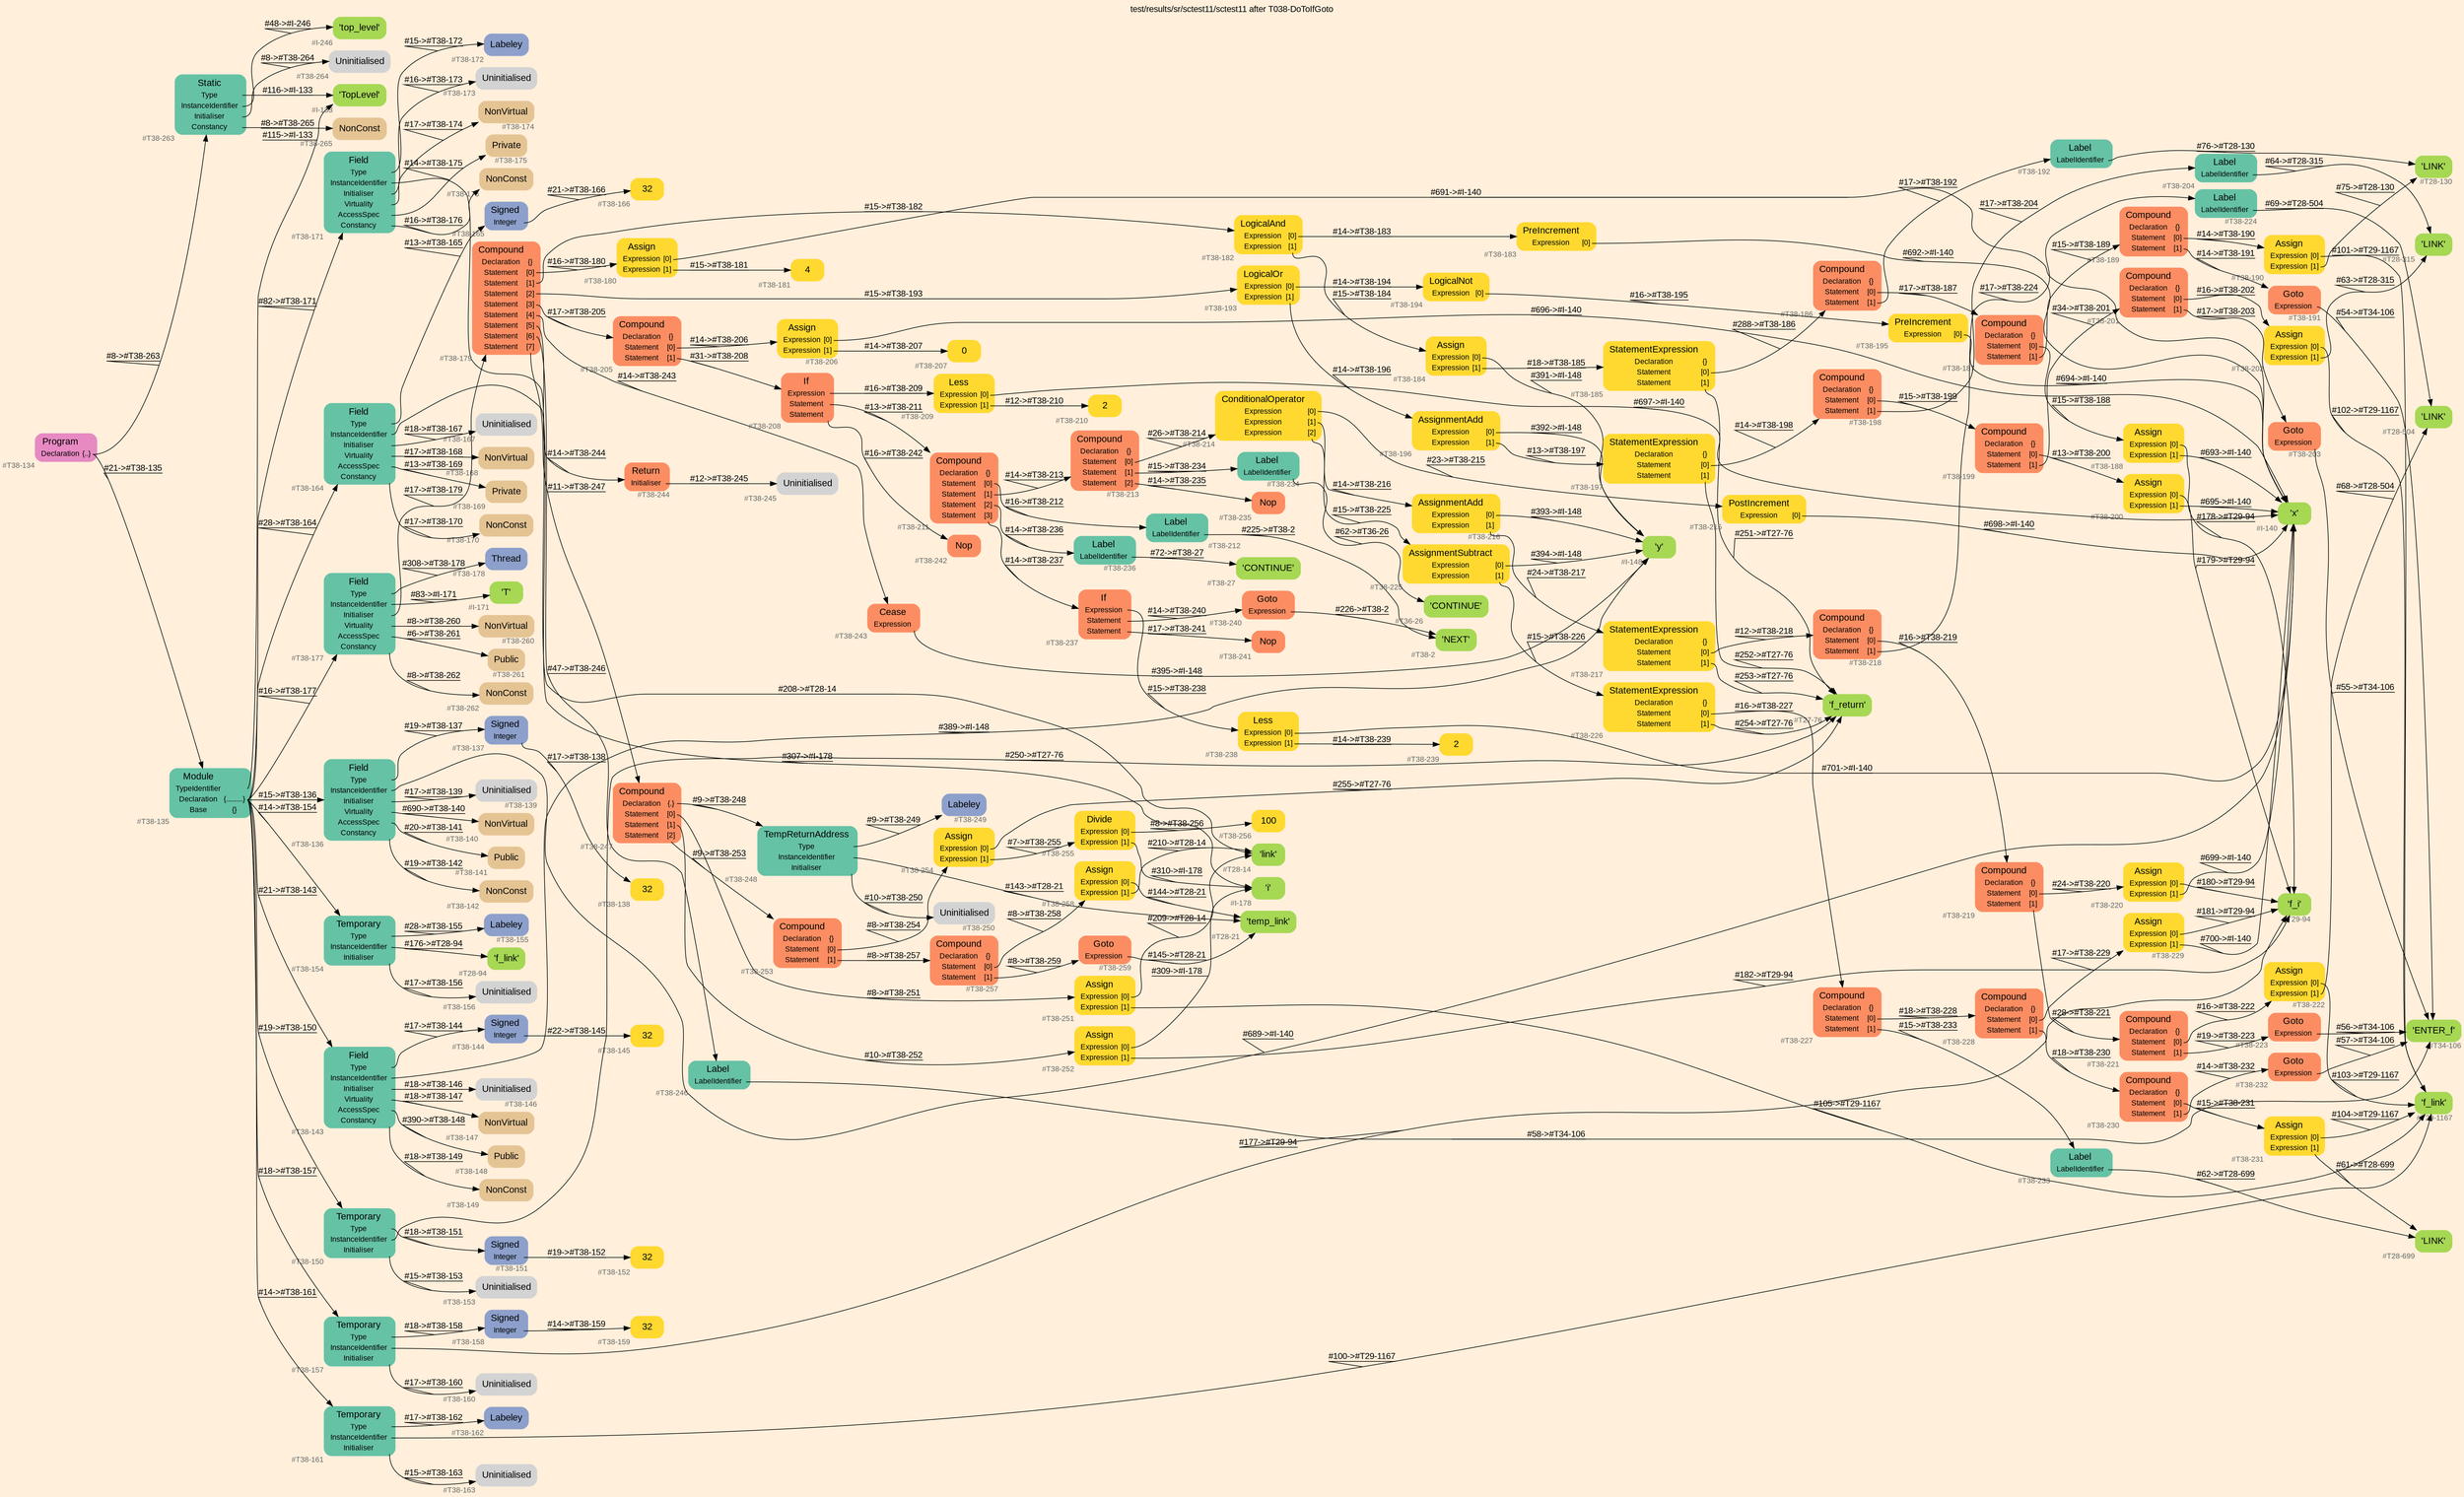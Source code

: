 digraph "test/results/sr/sctest11/sctest11 after T038-DoToIfGoto" {
label = "test/results/sr/sctest11/sctest11 after T038-DoToIfGoto"
labelloc = t
graph [
    rankdir = "LR"
    ranksep = 0.3
    bgcolor = antiquewhite1
    color = black
    fontcolor = black
    fontname = "Arial"
];
node [
    fontname = "Arial"
];
edge [
    fontname = "Arial"
];

// -------------------- node figure --------------------
// -------- block #T38-134 ----------
"#T38-134" [
    fillcolor = "/set28/4"
    xlabel = "#T38-134"
    fontsize = "12"
    fontcolor = grey40
    shape = "plaintext"
    label = <<TABLE BORDER="0" CELLBORDER="0" CELLSPACING="0">
     <TR><TD><FONT COLOR="black" POINT-SIZE="15">Program</FONT></TD></TR>
     <TR><TD><FONT COLOR="black" POINT-SIZE="12">Declaration</FONT></TD><TD PORT="port0"><FONT COLOR="black" POINT-SIZE="12">{..}</FONT></TD></TR>
    </TABLE>>
    style = "rounded,filled"
];

// -------- block #T38-135 ----------
"#T38-135" [
    fillcolor = "/set28/1"
    xlabel = "#T38-135"
    fontsize = "12"
    fontcolor = grey40
    shape = "plaintext"
    label = <<TABLE BORDER="0" CELLBORDER="0" CELLSPACING="0">
     <TR><TD><FONT COLOR="black" POINT-SIZE="15">Module</FONT></TD></TR>
     <TR><TD><FONT COLOR="black" POINT-SIZE="12">TypeIdentifier</FONT></TD><TD PORT="port0"></TD></TR>
     <TR><TD><FONT COLOR="black" POINT-SIZE="12">Declaration</FONT></TD><TD PORT="port1"><FONT COLOR="black" POINT-SIZE="12">{.........}</FONT></TD></TR>
     <TR><TD><FONT COLOR="black" POINT-SIZE="12">Base</FONT></TD><TD PORT="port2"><FONT COLOR="black" POINT-SIZE="12">{}</FONT></TD></TR>
    </TABLE>>
    style = "rounded,filled"
];

// -------- block #I-133 ----------
"#I-133" [
    fillcolor = "/set28/5"
    xlabel = "#I-133"
    fontsize = "12"
    fontcolor = grey40
    shape = "plaintext"
    label = <<TABLE BORDER="0" CELLBORDER="0" CELLSPACING="0">
     <TR><TD><FONT COLOR="black" POINT-SIZE="15">'TopLevel'</FONT></TD></TR>
    </TABLE>>
    style = "rounded,filled"
];

// -------- block #T38-136 ----------
"#T38-136" [
    fillcolor = "/set28/1"
    xlabel = "#T38-136"
    fontsize = "12"
    fontcolor = grey40
    shape = "plaintext"
    label = <<TABLE BORDER="0" CELLBORDER="0" CELLSPACING="0">
     <TR><TD><FONT COLOR="black" POINT-SIZE="15">Field</FONT></TD></TR>
     <TR><TD><FONT COLOR="black" POINT-SIZE="12">Type</FONT></TD><TD PORT="port0"></TD></TR>
     <TR><TD><FONT COLOR="black" POINT-SIZE="12">InstanceIdentifier</FONT></TD><TD PORT="port1"></TD></TR>
     <TR><TD><FONT COLOR="black" POINT-SIZE="12">Initialiser</FONT></TD><TD PORT="port2"></TD></TR>
     <TR><TD><FONT COLOR="black" POINT-SIZE="12">Virtuality</FONT></TD><TD PORT="port3"></TD></TR>
     <TR><TD><FONT COLOR="black" POINT-SIZE="12">AccessSpec</FONT></TD><TD PORT="port4"></TD></TR>
     <TR><TD><FONT COLOR="black" POINT-SIZE="12">Constancy</FONT></TD><TD PORT="port5"></TD></TR>
    </TABLE>>
    style = "rounded,filled"
];

// -------- block #T38-137 ----------
"#T38-137" [
    fillcolor = "/set28/3"
    xlabel = "#T38-137"
    fontsize = "12"
    fontcolor = grey40
    shape = "plaintext"
    label = <<TABLE BORDER="0" CELLBORDER="0" CELLSPACING="0">
     <TR><TD><FONT COLOR="black" POINT-SIZE="15">Signed</FONT></TD></TR>
     <TR><TD><FONT COLOR="black" POINT-SIZE="12">Integer</FONT></TD><TD PORT="port0"></TD></TR>
    </TABLE>>
    style = "rounded,filled"
];

// -------- block #T38-138 ----------
"#T38-138" [
    fillcolor = "/set28/6"
    xlabel = "#T38-138"
    fontsize = "12"
    fontcolor = grey40
    shape = "plaintext"
    label = <<TABLE BORDER="0" CELLBORDER="0" CELLSPACING="0">
     <TR><TD><FONT COLOR="black" POINT-SIZE="15">32</FONT></TD></TR>
    </TABLE>>
    style = "rounded,filled"
];

// -------- block #I-140 ----------
"#I-140" [
    fillcolor = "/set28/5"
    xlabel = "#I-140"
    fontsize = "12"
    fontcolor = grey40
    shape = "plaintext"
    label = <<TABLE BORDER="0" CELLBORDER="0" CELLSPACING="0">
     <TR><TD><FONT COLOR="black" POINT-SIZE="15">'x'</FONT></TD></TR>
    </TABLE>>
    style = "rounded,filled"
];

// -------- block #T38-139 ----------
"#T38-139" [
    xlabel = "#T38-139"
    fontsize = "12"
    fontcolor = grey40
    shape = "plaintext"
    label = <<TABLE BORDER="0" CELLBORDER="0" CELLSPACING="0">
     <TR><TD><FONT COLOR="black" POINT-SIZE="15">Uninitialised</FONT></TD></TR>
    </TABLE>>
    style = "rounded,filled"
];

// -------- block #T38-140 ----------
"#T38-140" [
    fillcolor = "/set28/7"
    xlabel = "#T38-140"
    fontsize = "12"
    fontcolor = grey40
    shape = "plaintext"
    label = <<TABLE BORDER="0" CELLBORDER="0" CELLSPACING="0">
     <TR><TD><FONT COLOR="black" POINT-SIZE="15">NonVirtual</FONT></TD></TR>
    </TABLE>>
    style = "rounded,filled"
];

// -------- block #T38-141 ----------
"#T38-141" [
    fillcolor = "/set28/7"
    xlabel = "#T38-141"
    fontsize = "12"
    fontcolor = grey40
    shape = "plaintext"
    label = <<TABLE BORDER="0" CELLBORDER="0" CELLSPACING="0">
     <TR><TD><FONT COLOR="black" POINT-SIZE="15">Public</FONT></TD></TR>
    </TABLE>>
    style = "rounded,filled"
];

// -------- block #T38-142 ----------
"#T38-142" [
    fillcolor = "/set28/7"
    xlabel = "#T38-142"
    fontsize = "12"
    fontcolor = grey40
    shape = "plaintext"
    label = <<TABLE BORDER="0" CELLBORDER="0" CELLSPACING="0">
     <TR><TD><FONT COLOR="black" POINT-SIZE="15">NonConst</FONT></TD></TR>
    </TABLE>>
    style = "rounded,filled"
];

// -------- block #T38-143 ----------
"#T38-143" [
    fillcolor = "/set28/1"
    xlabel = "#T38-143"
    fontsize = "12"
    fontcolor = grey40
    shape = "plaintext"
    label = <<TABLE BORDER="0" CELLBORDER="0" CELLSPACING="0">
     <TR><TD><FONT COLOR="black" POINT-SIZE="15">Field</FONT></TD></TR>
     <TR><TD><FONT COLOR="black" POINT-SIZE="12">Type</FONT></TD><TD PORT="port0"></TD></TR>
     <TR><TD><FONT COLOR="black" POINT-SIZE="12">InstanceIdentifier</FONT></TD><TD PORT="port1"></TD></TR>
     <TR><TD><FONT COLOR="black" POINT-SIZE="12">Initialiser</FONT></TD><TD PORT="port2"></TD></TR>
     <TR><TD><FONT COLOR="black" POINT-SIZE="12">Virtuality</FONT></TD><TD PORT="port3"></TD></TR>
     <TR><TD><FONT COLOR="black" POINT-SIZE="12">AccessSpec</FONT></TD><TD PORT="port4"></TD></TR>
     <TR><TD><FONT COLOR="black" POINT-SIZE="12">Constancy</FONT></TD><TD PORT="port5"></TD></TR>
    </TABLE>>
    style = "rounded,filled"
];

// -------- block #T38-144 ----------
"#T38-144" [
    fillcolor = "/set28/3"
    xlabel = "#T38-144"
    fontsize = "12"
    fontcolor = grey40
    shape = "plaintext"
    label = <<TABLE BORDER="0" CELLBORDER="0" CELLSPACING="0">
     <TR><TD><FONT COLOR="black" POINT-SIZE="15">Signed</FONT></TD></TR>
     <TR><TD><FONT COLOR="black" POINT-SIZE="12">Integer</FONT></TD><TD PORT="port0"></TD></TR>
    </TABLE>>
    style = "rounded,filled"
];

// -------- block #T38-145 ----------
"#T38-145" [
    fillcolor = "/set28/6"
    xlabel = "#T38-145"
    fontsize = "12"
    fontcolor = grey40
    shape = "plaintext"
    label = <<TABLE BORDER="0" CELLBORDER="0" CELLSPACING="0">
     <TR><TD><FONT COLOR="black" POINT-SIZE="15">32</FONT></TD></TR>
    </TABLE>>
    style = "rounded,filled"
];

// -------- block #I-148 ----------
"#I-148" [
    fillcolor = "/set28/5"
    xlabel = "#I-148"
    fontsize = "12"
    fontcolor = grey40
    shape = "plaintext"
    label = <<TABLE BORDER="0" CELLBORDER="0" CELLSPACING="0">
     <TR><TD><FONT COLOR="black" POINT-SIZE="15">'y'</FONT></TD></TR>
    </TABLE>>
    style = "rounded,filled"
];

// -------- block #T38-146 ----------
"#T38-146" [
    xlabel = "#T38-146"
    fontsize = "12"
    fontcolor = grey40
    shape = "plaintext"
    label = <<TABLE BORDER="0" CELLBORDER="0" CELLSPACING="0">
     <TR><TD><FONT COLOR="black" POINT-SIZE="15">Uninitialised</FONT></TD></TR>
    </TABLE>>
    style = "rounded,filled"
];

// -------- block #T38-147 ----------
"#T38-147" [
    fillcolor = "/set28/7"
    xlabel = "#T38-147"
    fontsize = "12"
    fontcolor = grey40
    shape = "plaintext"
    label = <<TABLE BORDER="0" CELLBORDER="0" CELLSPACING="0">
     <TR><TD><FONT COLOR="black" POINT-SIZE="15">NonVirtual</FONT></TD></TR>
    </TABLE>>
    style = "rounded,filled"
];

// -------- block #T38-148 ----------
"#T38-148" [
    fillcolor = "/set28/7"
    xlabel = "#T38-148"
    fontsize = "12"
    fontcolor = grey40
    shape = "plaintext"
    label = <<TABLE BORDER="0" CELLBORDER="0" CELLSPACING="0">
     <TR><TD><FONT COLOR="black" POINT-SIZE="15">Public</FONT></TD></TR>
    </TABLE>>
    style = "rounded,filled"
];

// -------- block #T38-149 ----------
"#T38-149" [
    fillcolor = "/set28/7"
    xlabel = "#T38-149"
    fontsize = "12"
    fontcolor = grey40
    shape = "plaintext"
    label = <<TABLE BORDER="0" CELLBORDER="0" CELLSPACING="0">
     <TR><TD><FONT COLOR="black" POINT-SIZE="15">NonConst</FONT></TD></TR>
    </TABLE>>
    style = "rounded,filled"
];

// -------- block #T38-150 ----------
"#T38-150" [
    fillcolor = "/set28/1"
    xlabel = "#T38-150"
    fontsize = "12"
    fontcolor = grey40
    shape = "plaintext"
    label = <<TABLE BORDER="0" CELLBORDER="0" CELLSPACING="0">
     <TR><TD><FONT COLOR="black" POINT-SIZE="15">Temporary</FONT></TD></TR>
     <TR><TD><FONT COLOR="black" POINT-SIZE="12">Type</FONT></TD><TD PORT="port0"></TD></TR>
     <TR><TD><FONT COLOR="black" POINT-SIZE="12">InstanceIdentifier</FONT></TD><TD PORT="port1"></TD></TR>
     <TR><TD><FONT COLOR="black" POINT-SIZE="12">Initialiser</FONT></TD><TD PORT="port2"></TD></TR>
    </TABLE>>
    style = "rounded,filled"
];

// -------- block #T38-151 ----------
"#T38-151" [
    fillcolor = "/set28/3"
    xlabel = "#T38-151"
    fontsize = "12"
    fontcolor = grey40
    shape = "plaintext"
    label = <<TABLE BORDER="0" CELLBORDER="0" CELLSPACING="0">
     <TR><TD><FONT COLOR="black" POINT-SIZE="15">Signed</FONT></TD></TR>
     <TR><TD><FONT COLOR="black" POINT-SIZE="12">Integer</FONT></TD><TD PORT="port0"></TD></TR>
    </TABLE>>
    style = "rounded,filled"
];

// -------- block #T38-152 ----------
"#T38-152" [
    fillcolor = "/set28/6"
    xlabel = "#T38-152"
    fontsize = "12"
    fontcolor = grey40
    shape = "plaintext"
    label = <<TABLE BORDER="0" CELLBORDER="0" CELLSPACING="0">
     <TR><TD><FONT COLOR="black" POINT-SIZE="15">32</FONT></TD></TR>
    </TABLE>>
    style = "rounded,filled"
];

// -------- block #T27-76 ----------
"#T27-76" [
    fillcolor = "/set28/5"
    xlabel = "#T27-76"
    fontsize = "12"
    fontcolor = grey40
    shape = "plaintext"
    label = <<TABLE BORDER="0" CELLBORDER="0" CELLSPACING="0">
     <TR><TD><FONT COLOR="black" POINT-SIZE="15">'f_return'</FONT></TD></TR>
    </TABLE>>
    style = "rounded,filled"
];

// -------- block #T38-153 ----------
"#T38-153" [
    xlabel = "#T38-153"
    fontsize = "12"
    fontcolor = grey40
    shape = "plaintext"
    label = <<TABLE BORDER="0" CELLBORDER="0" CELLSPACING="0">
     <TR><TD><FONT COLOR="black" POINT-SIZE="15">Uninitialised</FONT></TD></TR>
    </TABLE>>
    style = "rounded,filled"
];

// -------- block #T38-154 ----------
"#T38-154" [
    fillcolor = "/set28/1"
    xlabel = "#T38-154"
    fontsize = "12"
    fontcolor = grey40
    shape = "plaintext"
    label = <<TABLE BORDER="0" CELLBORDER="0" CELLSPACING="0">
     <TR><TD><FONT COLOR="black" POINT-SIZE="15">Temporary</FONT></TD></TR>
     <TR><TD><FONT COLOR="black" POINT-SIZE="12">Type</FONT></TD><TD PORT="port0"></TD></TR>
     <TR><TD><FONT COLOR="black" POINT-SIZE="12">InstanceIdentifier</FONT></TD><TD PORT="port1"></TD></TR>
     <TR><TD><FONT COLOR="black" POINT-SIZE="12">Initialiser</FONT></TD><TD PORT="port2"></TD></TR>
    </TABLE>>
    style = "rounded,filled"
];

// -------- block #T38-155 ----------
"#T38-155" [
    fillcolor = "/set28/3"
    xlabel = "#T38-155"
    fontsize = "12"
    fontcolor = grey40
    shape = "plaintext"
    label = <<TABLE BORDER="0" CELLBORDER="0" CELLSPACING="0">
     <TR><TD><FONT COLOR="black" POINT-SIZE="15">Labeley</FONT></TD></TR>
    </TABLE>>
    style = "rounded,filled"
];

// -------- block #T28-94 ----------
"#T28-94" [
    fillcolor = "/set28/5"
    xlabel = "#T28-94"
    fontsize = "12"
    fontcolor = grey40
    shape = "plaintext"
    label = <<TABLE BORDER="0" CELLBORDER="0" CELLSPACING="0">
     <TR><TD><FONT COLOR="black" POINT-SIZE="15">'f_link'</FONT></TD></TR>
    </TABLE>>
    style = "rounded,filled"
];

// -------- block #T38-156 ----------
"#T38-156" [
    xlabel = "#T38-156"
    fontsize = "12"
    fontcolor = grey40
    shape = "plaintext"
    label = <<TABLE BORDER="0" CELLBORDER="0" CELLSPACING="0">
     <TR><TD><FONT COLOR="black" POINT-SIZE="15">Uninitialised</FONT></TD></TR>
    </TABLE>>
    style = "rounded,filled"
];

// -------- block #T38-157 ----------
"#T38-157" [
    fillcolor = "/set28/1"
    xlabel = "#T38-157"
    fontsize = "12"
    fontcolor = grey40
    shape = "plaintext"
    label = <<TABLE BORDER="0" CELLBORDER="0" CELLSPACING="0">
     <TR><TD><FONT COLOR="black" POINT-SIZE="15">Temporary</FONT></TD></TR>
     <TR><TD><FONT COLOR="black" POINT-SIZE="12">Type</FONT></TD><TD PORT="port0"></TD></TR>
     <TR><TD><FONT COLOR="black" POINT-SIZE="12">InstanceIdentifier</FONT></TD><TD PORT="port1"></TD></TR>
     <TR><TD><FONT COLOR="black" POINT-SIZE="12">Initialiser</FONT></TD><TD PORT="port2"></TD></TR>
    </TABLE>>
    style = "rounded,filled"
];

// -------- block #T38-158 ----------
"#T38-158" [
    fillcolor = "/set28/3"
    xlabel = "#T38-158"
    fontsize = "12"
    fontcolor = grey40
    shape = "plaintext"
    label = <<TABLE BORDER="0" CELLBORDER="0" CELLSPACING="0">
     <TR><TD><FONT COLOR="black" POINT-SIZE="15">Signed</FONT></TD></TR>
     <TR><TD><FONT COLOR="black" POINT-SIZE="12">Integer</FONT></TD><TD PORT="port0"></TD></TR>
    </TABLE>>
    style = "rounded,filled"
];

// -------- block #T38-159 ----------
"#T38-159" [
    fillcolor = "/set28/6"
    xlabel = "#T38-159"
    fontsize = "12"
    fontcolor = grey40
    shape = "plaintext"
    label = <<TABLE BORDER="0" CELLBORDER="0" CELLSPACING="0">
     <TR><TD><FONT COLOR="black" POINT-SIZE="15">32</FONT></TD></TR>
    </TABLE>>
    style = "rounded,filled"
];

// -------- block #T29-94 ----------
"#T29-94" [
    fillcolor = "/set28/5"
    xlabel = "#T29-94"
    fontsize = "12"
    fontcolor = grey40
    shape = "plaintext"
    label = <<TABLE BORDER="0" CELLBORDER="0" CELLSPACING="0">
     <TR><TD><FONT COLOR="black" POINT-SIZE="15">'f_i'</FONT></TD></TR>
    </TABLE>>
    style = "rounded,filled"
];

// -------- block #T38-160 ----------
"#T38-160" [
    xlabel = "#T38-160"
    fontsize = "12"
    fontcolor = grey40
    shape = "plaintext"
    label = <<TABLE BORDER="0" CELLBORDER="0" CELLSPACING="0">
     <TR><TD><FONT COLOR="black" POINT-SIZE="15">Uninitialised</FONT></TD></TR>
    </TABLE>>
    style = "rounded,filled"
];

// -------- block #T38-161 ----------
"#T38-161" [
    fillcolor = "/set28/1"
    xlabel = "#T38-161"
    fontsize = "12"
    fontcolor = grey40
    shape = "plaintext"
    label = <<TABLE BORDER="0" CELLBORDER="0" CELLSPACING="0">
     <TR><TD><FONT COLOR="black" POINT-SIZE="15">Temporary</FONT></TD></TR>
     <TR><TD><FONT COLOR="black" POINT-SIZE="12">Type</FONT></TD><TD PORT="port0"></TD></TR>
     <TR><TD><FONT COLOR="black" POINT-SIZE="12">InstanceIdentifier</FONT></TD><TD PORT="port1"></TD></TR>
     <TR><TD><FONT COLOR="black" POINT-SIZE="12">Initialiser</FONT></TD><TD PORT="port2"></TD></TR>
    </TABLE>>
    style = "rounded,filled"
];

// -------- block #T38-162 ----------
"#T38-162" [
    fillcolor = "/set28/3"
    xlabel = "#T38-162"
    fontsize = "12"
    fontcolor = grey40
    shape = "plaintext"
    label = <<TABLE BORDER="0" CELLBORDER="0" CELLSPACING="0">
     <TR><TD><FONT COLOR="black" POINT-SIZE="15">Labeley</FONT></TD></TR>
    </TABLE>>
    style = "rounded,filled"
];

// -------- block #T29-1167 ----------
"#T29-1167" [
    fillcolor = "/set28/5"
    xlabel = "#T29-1167"
    fontsize = "12"
    fontcolor = grey40
    shape = "plaintext"
    label = <<TABLE BORDER="0" CELLBORDER="0" CELLSPACING="0">
     <TR><TD><FONT COLOR="black" POINT-SIZE="15">'f_link'</FONT></TD></TR>
    </TABLE>>
    style = "rounded,filled"
];

// -------- block #T38-163 ----------
"#T38-163" [
    xlabel = "#T38-163"
    fontsize = "12"
    fontcolor = grey40
    shape = "plaintext"
    label = <<TABLE BORDER="0" CELLBORDER="0" CELLSPACING="0">
     <TR><TD><FONT COLOR="black" POINT-SIZE="15">Uninitialised</FONT></TD></TR>
    </TABLE>>
    style = "rounded,filled"
];

// -------- block #T38-164 ----------
"#T38-164" [
    fillcolor = "/set28/1"
    xlabel = "#T38-164"
    fontsize = "12"
    fontcolor = grey40
    shape = "plaintext"
    label = <<TABLE BORDER="0" CELLBORDER="0" CELLSPACING="0">
     <TR><TD><FONT COLOR="black" POINT-SIZE="15">Field</FONT></TD></TR>
     <TR><TD><FONT COLOR="black" POINT-SIZE="12">Type</FONT></TD><TD PORT="port0"></TD></TR>
     <TR><TD><FONT COLOR="black" POINT-SIZE="12">InstanceIdentifier</FONT></TD><TD PORT="port1"></TD></TR>
     <TR><TD><FONT COLOR="black" POINT-SIZE="12">Initialiser</FONT></TD><TD PORT="port2"></TD></TR>
     <TR><TD><FONT COLOR="black" POINT-SIZE="12">Virtuality</FONT></TD><TD PORT="port3"></TD></TR>
     <TR><TD><FONT COLOR="black" POINT-SIZE="12">AccessSpec</FONT></TD><TD PORT="port4"></TD></TR>
     <TR><TD><FONT COLOR="black" POINT-SIZE="12">Constancy</FONT></TD><TD PORT="port5"></TD></TR>
    </TABLE>>
    style = "rounded,filled"
];

// -------- block #T38-165 ----------
"#T38-165" [
    fillcolor = "/set28/3"
    xlabel = "#T38-165"
    fontsize = "12"
    fontcolor = grey40
    shape = "plaintext"
    label = <<TABLE BORDER="0" CELLBORDER="0" CELLSPACING="0">
     <TR><TD><FONT COLOR="black" POINT-SIZE="15">Signed</FONT></TD></TR>
     <TR><TD><FONT COLOR="black" POINT-SIZE="12">Integer</FONT></TD><TD PORT="port0"></TD></TR>
    </TABLE>>
    style = "rounded,filled"
];

// -------- block #T38-166 ----------
"#T38-166" [
    fillcolor = "/set28/6"
    xlabel = "#T38-166"
    fontsize = "12"
    fontcolor = grey40
    shape = "plaintext"
    label = <<TABLE BORDER="0" CELLBORDER="0" CELLSPACING="0">
     <TR><TD><FONT COLOR="black" POINT-SIZE="15">32</FONT></TD></TR>
    </TABLE>>
    style = "rounded,filled"
];

// -------- block #I-178 ----------
"#I-178" [
    fillcolor = "/set28/5"
    xlabel = "#I-178"
    fontsize = "12"
    fontcolor = grey40
    shape = "plaintext"
    label = <<TABLE BORDER="0" CELLBORDER="0" CELLSPACING="0">
     <TR><TD><FONT COLOR="black" POINT-SIZE="15">'i'</FONT></TD></TR>
    </TABLE>>
    style = "rounded,filled"
];

// -------- block #T38-167 ----------
"#T38-167" [
    xlabel = "#T38-167"
    fontsize = "12"
    fontcolor = grey40
    shape = "plaintext"
    label = <<TABLE BORDER="0" CELLBORDER="0" CELLSPACING="0">
     <TR><TD><FONT COLOR="black" POINT-SIZE="15">Uninitialised</FONT></TD></TR>
    </TABLE>>
    style = "rounded,filled"
];

// -------- block #T38-168 ----------
"#T38-168" [
    fillcolor = "/set28/7"
    xlabel = "#T38-168"
    fontsize = "12"
    fontcolor = grey40
    shape = "plaintext"
    label = <<TABLE BORDER="0" CELLBORDER="0" CELLSPACING="0">
     <TR><TD><FONT COLOR="black" POINT-SIZE="15">NonVirtual</FONT></TD></TR>
    </TABLE>>
    style = "rounded,filled"
];

// -------- block #T38-169 ----------
"#T38-169" [
    fillcolor = "/set28/7"
    xlabel = "#T38-169"
    fontsize = "12"
    fontcolor = grey40
    shape = "plaintext"
    label = <<TABLE BORDER="0" CELLBORDER="0" CELLSPACING="0">
     <TR><TD><FONT COLOR="black" POINT-SIZE="15">Private</FONT></TD></TR>
    </TABLE>>
    style = "rounded,filled"
];

// -------- block #T38-170 ----------
"#T38-170" [
    fillcolor = "/set28/7"
    xlabel = "#T38-170"
    fontsize = "12"
    fontcolor = grey40
    shape = "plaintext"
    label = <<TABLE BORDER="0" CELLBORDER="0" CELLSPACING="0">
     <TR><TD><FONT COLOR="black" POINT-SIZE="15">NonConst</FONT></TD></TR>
    </TABLE>>
    style = "rounded,filled"
];

// -------- block #T38-171 ----------
"#T38-171" [
    fillcolor = "/set28/1"
    xlabel = "#T38-171"
    fontsize = "12"
    fontcolor = grey40
    shape = "plaintext"
    label = <<TABLE BORDER="0" CELLBORDER="0" CELLSPACING="0">
     <TR><TD><FONT COLOR="black" POINT-SIZE="15">Field</FONT></TD></TR>
     <TR><TD><FONT COLOR="black" POINT-SIZE="12">Type</FONT></TD><TD PORT="port0"></TD></TR>
     <TR><TD><FONT COLOR="black" POINT-SIZE="12">InstanceIdentifier</FONT></TD><TD PORT="port1"></TD></TR>
     <TR><TD><FONT COLOR="black" POINT-SIZE="12">Initialiser</FONT></TD><TD PORT="port2"></TD></TR>
     <TR><TD><FONT COLOR="black" POINT-SIZE="12">Virtuality</FONT></TD><TD PORT="port3"></TD></TR>
     <TR><TD><FONT COLOR="black" POINT-SIZE="12">AccessSpec</FONT></TD><TD PORT="port4"></TD></TR>
     <TR><TD><FONT COLOR="black" POINT-SIZE="12">Constancy</FONT></TD><TD PORT="port5"></TD></TR>
    </TABLE>>
    style = "rounded,filled"
];

// -------- block #T38-172 ----------
"#T38-172" [
    fillcolor = "/set28/3"
    xlabel = "#T38-172"
    fontsize = "12"
    fontcolor = grey40
    shape = "plaintext"
    label = <<TABLE BORDER="0" CELLBORDER="0" CELLSPACING="0">
     <TR><TD><FONT COLOR="black" POINT-SIZE="15">Labeley</FONT></TD></TR>
    </TABLE>>
    style = "rounded,filled"
];

// -------- block #T28-14 ----------
"#T28-14" [
    fillcolor = "/set28/5"
    xlabel = "#T28-14"
    fontsize = "12"
    fontcolor = grey40
    shape = "plaintext"
    label = <<TABLE BORDER="0" CELLBORDER="0" CELLSPACING="0">
     <TR><TD><FONT COLOR="black" POINT-SIZE="15">'link'</FONT></TD></TR>
    </TABLE>>
    style = "rounded,filled"
];

// -------- block #T38-173 ----------
"#T38-173" [
    xlabel = "#T38-173"
    fontsize = "12"
    fontcolor = grey40
    shape = "plaintext"
    label = <<TABLE BORDER="0" CELLBORDER="0" CELLSPACING="0">
     <TR><TD><FONT COLOR="black" POINT-SIZE="15">Uninitialised</FONT></TD></TR>
    </TABLE>>
    style = "rounded,filled"
];

// -------- block #T38-174 ----------
"#T38-174" [
    fillcolor = "/set28/7"
    xlabel = "#T38-174"
    fontsize = "12"
    fontcolor = grey40
    shape = "plaintext"
    label = <<TABLE BORDER="0" CELLBORDER="0" CELLSPACING="0">
     <TR><TD><FONT COLOR="black" POINT-SIZE="15">NonVirtual</FONT></TD></TR>
    </TABLE>>
    style = "rounded,filled"
];

// -------- block #T38-175 ----------
"#T38-175" [
    fillcolor = "/set28/7"
    xlabel = "#T38-175"
    fontsize = "12"
    fontcolor = grey40
    shape = "plaintext"
    label = <<TABLE BORDER="0" CELLBORDER="0" CELLSPACING="0">
     <TR><TD><FONT COLOR="black" POINT-SIZE="15">Private</FONT></TD></TR>
    </TABLE>>
    style = "rounded,filled"
];

// -------- block #T38-176 ----------
"#T38-176" [
    fillcolor = "/set28/7"
    xlabel = "#T38-176"
    fontsize = "12"
    fontcolor = grey40
    shape = "plaintext"
    label = <<TABLE BORDER="0" CELLBORDER="0" CELLSPACING="0">
     <TR><TD><FONT COLOR="black" POINT-SIZE="15">NonConst</FONT></TD></TR>
    </TABLE>>
    style = "rounded,filled"
];

// -------- block #T38-177 ----------
"#T38-177" [
    fillcolor = "/set28/1"
    xlabel = "#T38-177"
    fontsize = "12"
    fontcolor = grey40
    shape = "plaintext"
    label = <<TABLE BORDER="0" CELLBORDER="0" CELLSPACING="0">
     <TR><TD><FONT COLOR="black" POINT-SIZE="15">Field</FONT></TD></TR>
     <TR><TD><FONT COLOR="black" POINT-SIZE="12">Type</FONT></TD><TD PORT="port0"></TD></TR>
     <TR><TD><FONT COLOR="black" POINT-SIZE="12">InstanceIdentifier</FONT></TD><TD PORT="port1"></TD></TR>
     <TR><TD><FONT COLOR="black" POINT-SIZE="12">Initialiser</FONT></TD><TD PORT="port2"></TD></TR>
     <TR><TD><FONT COLOR="black" POINT-SIZE="12">Virtuality</FONT></TD><TD PORT="port3"></TD></TR>
     <TR><TD><FONT COLOR="black" POINT-SIZE="12">AccessSpec</FONT></TD><TD PORT="port4"></TD></TR>
     <TR><TD><FONT COLOR="black" POINT-SIZE="12">Constancy</FONT></TD><TD PORT="port5"></TD></TR>
    </TABLE>>
    style = "rounded,filled"
];

// -------- block #T38-178 ----------
"#T38-178" [
    fillcolor = "/set28/3"
    xlabel = "#T38-178"
    fontsize = "12"
    fontcolor = grey40
    shape = "plaintext"
    label = <<TABLE BORDER="0" CELLBORDER="0" CELLSPACING="0">
     <TR><TD><FONT COLOR="black" POINT-SIZE="15">Thread</FONT></TD></TR>
    </TABLE>>
    style = "rounded,filled"
];

// -------- block #I-171 ----------
"#I-171" [
    fillcolor = "/set28/5"
    xlabel = "#I-171"
    fontsize = "12"
    fontcolor = grey40
    shape = "plaintext"
    label = <<TABLE BORDER="0" CELLBORDER="0" CELLSPACING="0">
     <TR><TD><FONT COLOR="black" POINT-SIZE="15">'T'</FONT></TD></TR>
    </TABLE>>
    style = "rounded,filled"
];

// -------- block #T38-179 ----------
"#T38-179" [
    fillcolor = "/set28/2"
    xlabel = "#T38-179"
    fontsize = "12"
    fontcolor = grey40
    shape = "plaintext"
    label = <<TABLE BORDER="0" CELLBORDER="0" CELLSPACING="0">
     <TR><TD><FONT COLOR="black" POINT-SIZE="15">Compound</FONT></TD></TR>
     <TR><TD><FONT COLOR="black" POINT-SIZE="12">Declaration</FONT></TD><TD PORT="port0"><FONT COLOR="black" POINT-SIZE="12">{}</FONT></TD></TR>
     <TR><TD><FONT COLOR="black" POINT-SIZE="12">Statement</FONT></TD><TD PORT="port1"><FONT COLOR="black" POINT-SIZE="12">[0]</FONT></TD></TR>
     <TR><TD><FONT COLOR="black" POINT-SIZE="12">Statement</FONT></TD><TD PORT="port2"><FONT COLOR="black" POINT-SIZE="12">[1]</FONT></TD></TR>
     <TR><TD><FONT COLOR="black" POINT-SIZE="12">Statement</FONT></TD><TD PORT="port3"><FONT COLOR="black" POINT-SIZE="12">[2]</FONT></TD></TR>
     <TR><TD><FONT COLOR="black" POINT-SIZE="12">Statement</FONT></TD><TD PORT="port4"><FONT COLOR="black" POINT-SIZE="12">[3]</FONT></TD></TR>
     <TR><TD><FONT COLOR="black" POINT-SIZE="12">Statement</FONT></TD><TD PORT="port5"><FONT COLOR="black" POINT-SIZE="12">[4]</FONT></TD></TR>
     <TR><TD><FONT COLOR="black" POINT-SIZE="12">Statement</FONT></TD><TD PORT="port6"><FONT COLOR="black" POINT-SIZE="12">[5]</FONT></TD></TR>
     <TR><TD><FONT COLOR="black" POINT-SIZE="12">Statement</FONT></TD><TD PORT="port7"><FONT COLOR="black" POINT-SIZE="12">[6]</FONT></TD></TR>
     <TR><TD><FONT COLOR="black" POINT-SIZE="12">Statement</FONT></TD><TD PORT="port8"><FONT COLOR="black" POINT-SIZE="12">[7]</FONT></TD></TR>
    </TABLE>>
    style = "rounded,filled"
];

// -------- block #T38-180 ----------
"#T38-180" [
    fillcolor = "/set28/6"
    xlabel = "#T38-180"
    fontsize = "12"
    fontcolor = grey40
    shape = "plaintext"
    label = <<TABLE BORDER="0" CELLBORDER="0" CELLSPACING="0">
     <TR><TD><FONT COLOR="black" POINT-SIZE="15">Assign</FONT></TD></TR>
     <TR><TD><FONT COLOR="black" POINT-SIZE="12">Expression</FONT></TD><TD PORT="port0"><FONT COLOR="black" POINT-SIZE="12">[0]</FONT></TD></TR>
     <TR><TD><FONT COLOR="black" POINT-SIZE="12">Expression</FONT></TD><TD PORT="port1"><FONT COLOR="black" POINT-SIZE="12">[1]</FONT></TD></TR>
    </TABLE>>
    style = "rounded,filled"
];

// -------- block #T38-181 ----------
"#T38-181" [
    fillcolor = "/set28/6"
    xlabel = "#T38-181"
    fontsize = "12"
    fontcolor = grey40
    shape = "plaintext"
    label = <<TABLE BORDER="0" CELLBORDER="0" CELLSPACING="0">
     <TR><TD><FONT COLOR="black" POINT-SIZE="15">4</FONT></TD></TR>
    </TABLE>>
    style = "rounded,filled"
];

// -------- block #T38-182 ----------
"#T38-182" [
    fillcolor = "/set28/6"
    xlabel = "#T38-182"
    fontsize = "12"
    fontcolor = grey40
    shape = "plaintext"
    label = <<TABLE BORDER="0" CELLBORDER="0" CELLSPACING="0">
     <TR><TD><FONT COLOR="black" POINT-SIZE="15">LogicalAnd</FONT></TD></TR>
     <TR><TD><FONT COLOR="black" POINT-SIZE="12">Expression</FONT></TD><TD PORT="port0"><FONT COLOR="black" POINT-SIZE="12">[0]</FONT></TD></TR>
     <TR><TD><FONT COLOR="black" POINT-SIZE="12">Expression</FONT></TD><TD PORT="port1"><FONT COLOR="black" POINT-SIZE="12">[1]</FONT></TD></TR>
    </TABLE>>
    style = "rounded,filled"
];

// -------- block #T38-183 ----------
"#T38-183" [
    fillcolor = "/set28/6"
    xlabel = "#T38-183"
    fontsize = "12"
    fontcolor = grey40
    shape = "plaintext"
    label = <<TABLE BORDER="0" CELLBORDER="0" CELLSPACING="0">
     <TR><TD><FONT COLOR="black" POINT-SIZE="15">PreIncrement</FONT></TD></TR>
     <TR><TD><FONT COLOR="black" POINT-SIZE="12">Expression</FONT></TD><TD PORT="port0"><FONT COLOR="black" POINT-SIZE="12">[0]</FONT></TD></TR>
    </TABLE>>
    style = "rounded,filled"
];

// -------- block #T38-184 ----------
"#T38-184" [
    fillcolor = "/set28/6"
    xlabel = "#T38-184"
    fontsize = "12"
    fontcolor = grey40
    shape = "plaintext"
    label = <<TABLE BORDER="0" CELLBORDER="0" CELLSPACING="0">
     <TR><TD><FONT COLOR="black" POINT-SIZE="15">Assign</FONT></TD></TR>
     <TR><TD><FONT COLOR="black" POINT-SIZE="12">Expression</FONT></TD><TD PORT="port0"><FONT COLOR="black" POINT-SIZE="12">[0]</FONT></TD></TR>
     <TR><TD><FONT COLOR="black" POINT-SIZE="12">Expression</FONT></TD><TD PORT="port1"><FONT COLOR="black" POINT-SIZE="12">[1]</FONT></TD></TR>
    </TABLE>>
    style = "rounded,filled"
];

// -------- block #T38-185 ----------
"#T38-185" [
    fillcolor = "/set28/6"
    xlabel = "#T38-185"
    fontsize = "12"
    fontcolor = grey40
    shape = "plaintext"
    label = <<TABLE BORDER="0" CELLBORDER="0" CELLSPACING="0">
     <TR><TD><FONT COLOR="black" POINT-SIZE="15">StatementExpression</FONT></TD></TR>
     <TR><TD><FONT COLOR="black" POINT-SIZE="12">Declaration</FONT></TD><TD PORT="port0"><FONT COLOR="black" POINT-SIZE="12">{}</FONT></TD></TR>
     <TR><TD><FONT COLOR="black" POINT-SIZE="12">Statement</FONT></TD><TD PORT="port1"><FONT COLOR="black" POINT-SIZE="12">[0]</FONT></TD></TR>
     <TR><TD><FONT COLOR="black" POINT-SIZE="12">Statement</FONT></TD><TD PORT="port2"><FONT COLOR="black" POINT-SIZE="12">[1]</FONT></TD></TR>
    </TABLE>>
    style = "rounded,filled"
];

// -------- block #T38-186 ----------
"#T38-186" [
    fillcolor = "/set28/2"
    xlabel = "#T38-186"
    fontsize = "12"
    fontcolor = grey40
    shape = "plaintext"
    label = <<TABLE BORDER="0" CELLBORDER="0" CELLSPACING="0">
     <TR><TD><FONT COLOR="black" POINT-SIZE="15">Compound</FONT></TD></TR>
     <TR><TD><FONT COLOR="black" POINT-SIZE="12">Declaration</FONT></TD><TD PORT="port0"><FONT COLOR="black" POINT-SIZE="12">{}</FONT></TD></TR>
     <TR><TD><FONT COLOR="black" POINT-SIZE="12">Statement</FONT></TD><TD PORT="port1"><FONT COLOR="black" POINT-SIZE="12">[0]</FONT></TD></TR>
     <TR><TD><FONT COLOR="black" POINT-SIZE="12">Statement</FONT></TD><TD PORT="port2"><FONT COLOR="black" POINT-SIZE="12">[1]</FONT></TD></TR>
    </TABLE>>
    style = "rounded,filled"
];

// -------- block #T38-187 ----------
"#T38-187" [
    fillcolor = "/set28/2"
    xlabel = "#T38-187"
    fontsize = "12"
    fontcolor = grey40
    shape = "plaintext"
    label = <<TABLE BORDER="0" CELLBORDER="0" CELLSPACING="0">
     <TR><TD><FONT COLOR="black" POINT-SIZE="15">Compound</FONT></TD></TR>
     <TR><TD><FONT COLOR="black" POINT-SIZE="12">Declaration</FONT></TD><TD PORT="port0"><FONT COLOR="black" POINT-SIZE="12">{}</FONT></TD></TR>
     <TR><TD><FONT COLOR="black" POINT-SIZE="12">Statement</FONT></TD><TD PORT="port1"><FONT COLOR="black" POINT-SIZE="12">[0]</FONT></TD></TR>
     <TR><TD><FONT COLOR="black" POINT-SIZE="12">Statement</FONT></TD><TD PORT="port2"><FONT COLOR="black" POINT-SIZE="12">[1]</FONT></TD></TR>
    </TABLE>>
    style = "rounded,filled"
];

// -------- block #T38-188 ----------
"#T38-188" [
    fillcolor = "/set28/6"
    xlabel = "#T38-188"
    fontsize = "12"
    fontcolor = grey40
    shape = "plaintext"
    label = <<TABLE BORDER="0" CELLBORDER="0" CELLSPACING="0">
     <TR><TD><FONT COLOR="black" POINT-SIZE="15">Assign</FONT></TD></TR>
     <TR><TD><FONT COLOR="black" POINT-SIZE="12">Expression</FONT></TD><TD PORT="port0"><FONT COLOR="black" POINT-SIZE="12">[0]</FONT></TD></TR>
     <TR><TD><FONT COLOR="black" POINT-SIZE="12">Expression</FONT></TD><TD PORT="port1"><FONT COLOR="black" POINT-SIZE="12">[1]</FONT></TD></TR>
    </TABLE>>
    style = "rounded,filled"
];

// -------- block #T38-189 ----------
"#T38-189" [
    fillcolor = "/set28/2"
    xlabel = "#T38-189"
    fontsize = "12"
    fontcolor = grey40
    shape = "plaintext"
    label = <<TABLE BORDER="0" CELLBORDER="0" CELLSPACING="0">
     <TR><TD><FONT COLOR="black" POINT-SIZE="15">Compound</FONT></TD></TR>
     <TR><TD><FONT COLOR="black" POINT-SIZE="12">Declaration</FONT></TD><TD PORT="port0"><FONT COLOR="black" POINT-SIZE="12">{}</FONT></TD></TR>
     <TR><TD><FONT COLOR="black" POINT-SIZE="12">Statement</FONT></TD><TD PORT="port1"><FONT COLOR="black" POINT-SIZE="12">[0]</FONT></TD></TR>
     <TR><TD><FONT COLOR="black" POINT-SIZE="12">Statement</FONT></TD><TD PORT="port2"><FONT COLOR="black" POINT-SIZE="12">[1]</FONT></TD></TR>
    </TABLE>>
    style = "rounded,filled"
];

// -------- block #T38-190 ----------
"#T38-190" [
    fillcolor = "/set28/6"
    xlabel = "#T38-190"
    fontsize = "12"
    fontcolor = grey40
    shape = "plaintext"
    label = <<TABLE BORDER="0" CELLBORDER="0" CELLSPACING="0">
     <TR><TD><FONT COLOR="black" POINT-SIZE="15">Assign</FONT></TD></TR>
     <TR><TD><FONT COLOR="black" POINT-SIZE="12">Expression</FONT></TD><TD PORT="port0"><FONT COLOR="black" POINT-SIZE="12">[0]</FONT></TD></TR>
     <TR><TD><FONT COLOR="black" POINT-SIZE="12">Expression</FONT></TD><TD PORT="port1"><FONT COLOR="black" POINT-SIZE="12">[1]</FONT></TD></TR>
    </TABLE>>
    style = "rounded,filled"
];

// -------- block #T28-130 ----------
"#T28-130" [
    fillcolor = "/set28/5"
    xlabel = "#T28-130"
    fontsize = "12"
    fontcolor = grey40
    shape = "plaintext"
    label = <<TABLE BORDER="0" CELLBORDER="0" CELLSPACING="0">
     <TR><TD><FONT COLOR="black" POINT-SIZE="15">'LINK'</FONT></TD></TR>
    </TABLE>>
    style = "rounded,filled"
];

// -------- block #T38-191 ----------
"#T38-191" [
    fillcolor = "/set28/2"
    xlabel = "#T38-191"
    fontsize = "12"
    fontcolor = grey40
    shape = "plaintext"
    label = <<TABLE BORDER="0" CELLBORDER="0" CELLSPACING="0">
     <TR><TD><FONT COLOR="black" POINT-SIZE="15">Goto</FONT></TD></TR>
     <TR><TD><FONT COLOR="black" POINT-SIZE="12">Expression</FONT></TD><TD PORT="port0"></TD></TR>
    </TABLE>>
    style = "rounded,filled"
];

// -------- block #T34-106 ----------
"#T34-106" [
    fillcolor = "/set28/5"
    xlabel = "#T34-106"
    fontsize = "12"
    fontcolor = grey40
    shape = "plaintext"
    label = <<TABLE BORDER="0" CELLBORDER="0" CELLSPACING="0">
     <TR><TD><FONT COLOR="black" POINT-SIZE="15">'ENTER_f'</FONT></TD></TR>
    </TABLE>>
    style = "rounded,filled"
];

// -------- block #T38-192 ----------
"#T38-192" [
    fillcolor = "/set28/1"
    xlabel = "#T38-192"
    fontsize = "12"
    fontcolor = grey40
    shape = "plaintext"
    label = <<TABLE BORDER="0" CELLBORDER="0" CELLSPACING="0">
     <TR><TD><FONT COLOR="black" POINT-SIZE="15">Label</FONT></TD></TR>
     <TR><TD><FONT COLOR="black" POINT-SIZE="12">LabelIdentifier</FONT></TD><TD PORT="port0"></TD></TR>
    </TABLE>>
    style = "rounded,filled"
];

// -------- block #T38-193 ----------
"#T38-193" [
    fillcolor = "/set28/6"
    xlabel = "#T38-193"
    fontsize = "12"
    fontcolor = grey40
    shape = "plaintext"
    label = <<TABLE BORDER="0" CELLBORDER="0" CELLSPACING="0">
     <TR><TD><FONT COLOR="black" POINT-SIZE="15">LogicalOr</FONT></TD></TR>
     <TR><TD><FONT COLOR="black" POINT-SIZE="12">Expression</FONT></TD><TD PORT="port0"><FONT COLOR="black" POINT-SIZE="12">[0]</FONT></TD></TR>
     <TR><TD><FONT COLOR="black" POINT-SIZE="12">Expression</FONT></TD><TD PORT="port1"><FONT COLOR="black" POINT-SIZE="12">[1]</FONT></TD></TR>
    </TABLE>>
    style = "rounded,filled"
];

// -------- block #T38-194 ----------
"#T38-194" [
    fillcolor = "/set28/6"
    xlabel = "#T38-194"
    fontsize = "12"
    fontcolor = grey40
    shape = "plaintext"
    label = <<TABLE BORDER="0" CELLBORDER="0" CELLSPACING="0">
     <TR><TD><FONT COLOR="black" POINT-SIZE="15">LogicalNot</FONT></TD></TR>
     <TR><TD><FONT COLOR="black" POINT-SIZE="12">Expression</FONT></TD><TD PORT="port0"><FONT COLOR="black" POINT-SIZE="12">[0]</FONT></TD></TR>
    </TABLE>>
    style = "rounded,filled"
];

// -------- block #T38-195 ----------
"#T38-195" [
    fillcolor = "/set28/6"
    xlabel = "#T38-195"
    fontsize = "12"
    fontcolor = grey40
    shape = "plaintext"
    label = <<TABLE BORDER="0" CELLBORDER="0" CELLSPACING="0">
     <TR><TD><FONT COLOR="black" POINT-SIZE="15">PreIncrement</FONT></TD></TR>
     <TR><TD><FONT COLOR="black" POINT-SIZE="12">Expression</FONT></TD><TD PORT="port0"><FONT COLOR="black" POINT-SIZE="12">[0]</FONT></TD></TR>
    </TABLE>>
    style = "rounded,filled"
];

// -------- block #T38-196 ----------
"#T38-196" [
    fillcolor = "/set28/6"
    xlabel = "#T38-196"
    fontsize = "12"
    fontcolor = grey40
    shape = "plaintext"
    label = <<TABLE BORDER="0" CELLBORDER="0" CELLSPACING="0">
     <TR><TD><FONT COLOR="black" POINT-SIZE="15">AssignmentAdd</FONT></TD></TR>
     <TR><TD><FONT COLOR="black" POINT-SIZE="12">Expression</FONT></TD><TD PORT="port0"><FONT COLOR="black" POINT-SIZE="12">[0]</FONT></TD></TR>
     <TR><TD><FONT COLOR="black" POINT-SIZE="12">Expression</FONT></TD><TD PORT="port1"><FONT COLOR="black" POINT-SIZE="12">[1]</FONT></TD></TR>
    </TABLE>>
    style = "rounded,filled"
];

// -------- block #T38-197 ----------
"#T38-197" [
    fillcolor = "/set28/6"
    xlabel = "#T38-197"
    fontsize = "12"
    fontcolor = grey40
    shape = "plaintext"
    label = <<TABLE BORDER="0" CELLBORDER="0" CELLSPACING="0">
     <TR><TD><FONT COLOR="black" POINT-SIZE="15">StatementExpression</FONT></TD></TR>
     <TR><TD><FONT COLOR="black" POINT-SIZE="12">Declaration</FONT></TD><TD PORT="port0"><FONT COLOR="black" POINT-SIZE="12">{}</FONT></TD></TR>
     <TR><TD><FONT COLOR="black" POINT-SIZE="12">Statement</FONT></TD><TD PORT="port1"><FONT COLOR="black" POINT-SIZE="12">[0]</FONT></TD></TR>
     <TR><TD><FONT COLOR="black" POINT-SIZE="12">Statement</FONT></TD><TD PORT="port2"><FONT COLOR="black" POINT-SIZE="12">[1]</FONT></TD></TR>
    </TABLE>>
    style = "rounded,filled"
];

// -------- block #T38-198 ----------
"#T38-198" [
    fillcolor = "/set28/2"
    xlabel = "#T38-198"
    fontsize = "12"
    fontcolor = grey40
    shape = "plaintext"
    label = <<TABLE BORDER="0" CELLBORDER="0" CELLSPACING="0">
     <TR><TD><FONT COLOR="black" POINT-SIZE="15">Compound</FONT></TD></TR>
     <TR><TD><FONT COLOR="black" POINT-SIZE="12">Declaration</FONT></TD><TD PORT="port0"><FONT COLOR="black" POINT-SIZE="12">{}</FONT></TD></TR>
     <TR><TD><FONT COLOR="black" POINT-SIZE="12">Statement</FONT></TD><TD PORT="port1"><FONT COLOR="black" POINT-SIZE="12">[0]</FONT></TD></TR>
     <TR><TD><FONT COLOR="black" POINT-SIZE="12">Statement</FONT></TD><TD PORT="port2"><FONT COLOR="black" POINT-SIZE="12">[1]</FONT></TD></TR>
    </TABLE>>
    style = "rounded,filled"
];

// -------- block #T38-199 ----------
"#T38-199" [
    fillcolor = "/set28/2"
    xlabel = "#T38-199"
    fontsize = "12"
    fontcolor = grey40
    shape = "plaintext"
    label = <<TABLE BORDER="0" CELLBORDER="0" CELLSPACING="0">
     <TR><TD><FONT COLOR="black" POINT-SIZE="15">Compound</FONT></TD></TR>
     <TR><TD><FONT COLOR="black" POINT-SIZE="12">Declaration</FONT></TD><TD PORT="port0"><FONT COLOR="black" POINT-SIZE="12">{}</FONT></TD></TR>
     <TR><TD><FONT COLOR="black" POINT-SIZE="12">Statement</FONT></TD><TD PORT="port1"><FONT COLOR="black" POINT-SIZE="12">[0]</FONT></TD></TR>
     <TR><TD><FONT COLOR="black" POINT-SIZE="12">Statement</FONT></TD><TD PORT="port2"><FONT COLOR="black" POINT-SIZE="12">[1]</FONT></TD></TR>
    </TABLE>>
    style = "rounded,filled"
];

// -------- block #T38-200 ----------
"#T38-200" [
    fillcolor = "/set28/6"
    xlabel = "#T38-200"
    fontsize = "12"
    fontcolor = grey40
    shape = "plaintext"
    label = <<TABLE BORDER="0" CELLBORDER="0" CELLSPACING="0">
     <TR><TD><FONT COLOR="black" POINT-SIZE="15">Assign</FONT></TD></TR>
     <TR><TD><FONT COLOR="black" POINT-SIZE="12">Expression</FONT></TD><TD PORT="port0"><FONT COLOR="black" POINT-SIZE="12">[0]</FONT></TD></TR>
     <TR><TD><FONT COLOR="black" POINT-SIZE="12">Expression</FONT></TD><TD PORT="port1"><FONT COLOR="black" POINT-SIZE="12">[1]</FONT></TD></TR>
    </TABLE>>
    style = "rounded,filled"
];

// -------- block #T38-201 ----------
"#T38-201" [
    fillcolor = "/set28/2"
    xlabel = "#T38-201"
    fontsize = "12"
    fontcolor = grey40
    shape = "plaintext"
    label = <<TABLE BORDER="0" CELLBORDER="0" CELLSPACING="0">
     <TR><TD><FONT COLOR="black" POINT-SIZE="15">Compound</FONT></TD></TR>
     <TR><TD><FONT COLOR="black" POINT-SIZE="12">Declaration</FONT></TD><TD PORT="port0"><FONT COLOR="black" POINT-SIZE="12">{}</FONT></TD></TR>
     <TR><TD><FONT COLOR="black" POINT-SIZE="12">Statement</FONT></TD><TD PORT="port1"><FONT COLOR="black" POINT-SIZE="12">[0]</FONT></TD></TR>
     <TR><TD><FONT COLOR="black" POINT-SIZE="12">Statement</FONT></TD><TD PORT="port2"><FONT COLOR="black" POINT-SIZE="12">[1]</FONT></TD></TR>
    </TABLE>>
    style = "rounded,filled"
];

// -------- block #T38-202 ----------
"#T38-202" [
    fillcolor = "/set28/6"
    xlabel = "#T38-202"
    fontsize = "12"
    fontcolor = grey40
    shape = "plaintext"
    label = <<TABLE BORDER="0" CELLBORDER="0" CELLSPACING="0">
     <TR><TD><FONT COLOR="black" POINT-SIZE="15">Assign</FONT></TD></TR>
     <TR><TD><FONT COLOR="black" POINT-SIZE="12">Expression</FONT></TD><TD PORT="port0"><FONT COLOR="black" POINT-SIZE="12">[0]</FONT></TD></TR>
     <TR><TD><FONT COLOR="black" POINT-SIZE="12">Expression</FONT></TD><TD PORT="port1"><FONT COLOR="black" POINT-SIZE="12">[1]</FONT></TD></TR>
    </TABLE>>
    style = "rounded,filled"
];

// -------- block #T28-315 ----------
"#T28-315" [
    fillcolor = "/set28/5"
    xlabel = "#T28-315"
    fontsize = "12"
    fontcolor = grey40
    shape = "plaintext"
    label = <<TABLE BORDER="0" CELLBORDER="0" CELLSPACING="0">
     <TR><TD><FONT COLOR="black" POINT-SIZE="15">'LINK'</FONT></TD></TR>
    </TABLE>>
    style = "rounded,filled"
];

// -------- block #T38-203 ----------
"#T38-203" [
    fillcolor = "/set28/2"
    xlabel = "#T38-203"
    fontsize = "12"
    fontcolor = grey40
    shape = "plaintext"
    label = <<TABLE BORDER="0" CELLBORDER="0" CELLSPACING="0">
     <TR><TD><FONT COLOR="black" POINT-SIZE="15">Goto</FONT></TD></TR>
     <TR><TD><FONT COLOR="black" POINT-SIZE="12">Expression</FONT></TD><TD PORT="port0"></TD></TR>
    </TABLE>>
    style = "rounded,filled"
];

// -------- block #T38-204 ----------
"#T38-204" [
    fillcolor = "/set28/1"
    xlabel = "#T38-204"
    fontsize = "12"
    fontcolor = grey40
    shape = "plaintext"
    label = <<TABLE BORDER="0" CELLBORDER="0" CELLSPACING="0">
     <TR><TD><FONT COLOR="black" POINT-SIZE="15">Label</FONT></TD></TR>
     <TR><TD><FONT COLOR="black" POINT-SIZE="12">LabelIdentifier</FONT></TD><TD PORT="port0"></TD></TR>
    </TABLE>>
    style = "rounded,filled"
];

// -------- block #T38-205 ----------
"#T38-205" [
    fillcolor = "/set28/2"
    xlabel = "#T38-205"
    fontsize = "12"
    fontcolor = grey40
    shape = "plaintext"
    label = <<TABLE BORDER="0" CELLBORDER="0" CELLSPACING="0">
     <TR><TD><FONT COLOR="black" POINT-SIZE="15">Compound</FONT></TD></TR>
     <TR><TD><FONT COLOR="black" POINT-SIZE="12">Declaration</FONT></TD><TD PORT="port0"><FONT COLOR="black" POINT-SIZE="12">{}</FONT></TD></TR>
     <TR><TD><FONT COLOR="black" POINT-SIZE="12">Statement</FONT></TD><TD PORT="port1"><FONT COLOR="black" POINT-SIZE="12">[0]</FONT></TD></TR>
     <TR><TD><FONT COLOR="black" POINT-SIZE="12">Statement</FONT></TD><TD PORT="port2"><FONT COLOR="black" POINT-SIZE="12">[1]</FONT></TD></TR>
    </TABLE>>
    style = "rounded,filled"
];

// -------- block #T38-206 ----------
"#T38-206" [
    fillcolor = "/set28/6"
    xlabel = "#T38-206"
    fontsize = "12"
    fontcolor = grey40
    shape = "plaintext"
    label = <<TABLE BORDER="0" CELLBORDER="0" CELLSPACING="0">
     <TR><TD><FONT COLOR="black" POINT-SIZE="15">Assign</FONT></TD></TR>
     <TR><TD><FONT COLOR="black" POINT-SIZE="12">Expression</FONT></TD><TD PORT="port0"><FONT COLOR="black" POINT-SIZE="12">[0]</FONT></TD></TR>
     <TR><TD><FONT COLOR="black" POINT-SIZE="12">Expression</FONT></TD><TD PORT="port1"><FONT COLOR="black" POINT-SIZE="12">[1]</FONT></TD></TR>
    </TABLE>>
    style = "rounded,filled"
];

// -------- block #T38-207 ----------
"#T38-207" [
    fillcolor = "/set28/6"
    xlabel = "#T38-207"
    fontsize = "12"
    fontcolor = grey40
    shape = "plaintext"
    label = <<TABLE BORDER="0" CELLBORDER="0" CELLSPACING="0">
     <TR><TD><FONT COLOR="black" POINT-SIZE="15">0</FONT></TD></TR>
    </TABLE>>
    style = "rounded,filled"
];

// -------- block #T38-208 ----------
"#T38-208" [
    fillcolor = "/set28/2"
    xlabel = "#T38-208"
    fontsize = "12"
    fontcolor = grey40
    shape = "plaintext"
    label = <<TABLE BORDER="0" CELLBORDER="0" CELLSPACING="0">
     <TR><TD><FONT COLOR="black" POINT-SIZE="15">If</FONT></TD></TR>
     <TR><TD><FONT COLOR="black" POINT-SIZE="12">Expression</FONT></TD><TD PORT="port0"></TD></TR>
     <TR><TD><FONT COLOR="black" POINT-SIZE="12">Statement</FONT></TD><TD PORT="port1"></TD></TR>
     <TR><TD><FONT COLOR="black" POINT-SIZE="12">Statement</FONT></TD><TD PORT="port2"></TD></TR>
    </TABLE>>
    style = "rounded,filled"
];

// -------- block #T38-209 ----------
"#T38-209" [
    fillcolor = "/set28/6"
    xlabel = "#T38-209"
    fontsize = "12"
    fontcolor = grey40
    shape = "plaintext"
    label = <<TABLE BORDER="0" CELLBORDER="0" CELLSPACING="0">
     <TR><TD><FONT COLOR="black" POINT-SIZE="15">Less</FONT></TD></TR>
     <TR><TD><FONT COLOR="black" POINT-SIZE="12">Expression</FONT></TD><TD PORT="port0"><FONT COLOR="black" POINT-SIZE="12">[0]</FONT></TD></TR>
     <TR><TD><FONT COLOR="black" POINT-SIZE="12">Expression</FONT></TD><TD PORT="port1"><FONT COLOR="black" POINT-SIZE="12">[1]</FONT></TD></TR>
    </TABLE>>
    style = "rounded,filled"
];

// -------- block #T38-210 ----------
"#T38-210" [
    fillcolor = "/set28/6"
    xlabel = "#T38-210"
    fontsize = "12"
    fontcolor = grey40
    shape = "plaintext"
    label = <<TABLE BORDER="0" CELLBORDER="0" CELLSPACING="0">
     <TR><TD><FONT COLOR="black" POINT-SIZE="15">2</FONT></TD></TR>
    </TABLE>>
    style = "rounded,filled"
];

// -------- block #T38-211 ----------
"#T38-211" [
    fillcolor = "/set28/2"
    xlabel = "#T38-211"
    fontsize = "12"
    fontcolor = grey40
    shape = "plaintext"
    label = <<TABLE BORDER="0" CELLBORDER="0" CELLSPACING="0">
     <TR><TD><FONT COLOR="black" POINT-SIZE="15">Compound</FONT></TD></TR>
     <TR><TD><FONT COLOR="black" POINT-SIZE="12">Declaration</FONT></TD><TD PORT="port0"><FONT COLOR="black" POINT-SIZE="12">{}</FONT></TD></TR>
     <TR><TD><FONT COLOR="black" POINT-SIZE="12">Statement</FONT></TD><TD PORT="port1"><FONT COLOR="black" POINT-SIZE="12">[0]</FONT></TD></TR>
     <TR><TD><FONT COLOR="black" POINT-SIZE="12">Statement</FONT></TD><TD PORT="port2"><FONT COLOR="black" POINT-SIZE="12">[1]</FONT></TD></TR>
     <TR><TD><FONT COLOR="black" POINT-SIZE="12">Statement</FONT></TD><TD PORT="port3"><FONT COLOR="black" POINT-SIZE="12">[2]</FONT></TD></TR>
     <TR><TD><FONT COLOR="black" POINT-SIZE="12">Statement</FONT></TD><TD PORT="port4"><FONT COLOR="black" POINT-SIZE="12">[3]</FONT></TD></TR>
    </TABLE>>
    style = "rounded,filled"
];

// -------- block #T38-212 ----------
"#T38-212" [
    fillcolor = "/set28/1"
    xlabel = "#T38-212"
    fontsize = "12"
    fontcolor = grey40
    shape = "plaintext"
    label = <<TABLE BORDER="0" CELLBORDER="0" CELLSPACING="0">
     <TR><TD><FONT COLOR="black" POINT-SIZE="15">Label</FONT></TD></TR>
     <TR><TD><FONT COLOR="black" POINT-SIZE="12">LabelIdentifier</FONT></TD><TD PORT="port0"></TD></TR>
    </TABLE>>
    style = "rounded,filled"
];

// -------- block #T38-2 ----------
"#T38-2" [
    fillcolor = "/set28/5"
    xlabel = "#T38-2"
    fontsize = "12"
    fontcolor = grey40
    shape = "plaintext"
    label = <<TABLE BORDER="0" CELLBORDER="0" CELLSPACING="0">
     <TR><TD><FONT COLOR="black" POINT-SIZE="15">'NEXT'</FONT></TD></TR>
    </TABLE>>
    style = "rounded,filled"
];

// -------- block #T38-213 ----------
"#T38-213" [
    fillcolor = "/set28/2"
    xlabel = "#T38-213"
    fontsize = "12"
    fontcolor = grey40
    shape = "plaintext"
    label = <<TABLE BORDER="0" CELLBORDER="0" CELLSPACING="0">
     <TR><TD><FONT COLOR="black" POINT-SIZE="15">Compound</FONT></TD></TR>
     <TR><TD><FONT COLOR="black" POINT-SIZE="12">Declaration</FONT></TD><TD PORT="port0"><FONT COLOR="black" POINT-SIZE="12">{}</FONT></TD></TR>
     <TR><TD><FONT COLOR="black" POINT-SIZE="12">Statement</FONT></TD><TD PORT="port1"><FONT COLOR="black" POINT-SIZE="12">[0]</FONT></TD></TR>
     <TR><TD><FONT COLOR="black" POINT-SIZE="12">Statement</FONT></TD><TD PORT="port2"><FONT COLOR="black" POINT-SIZE="12">[1]</FONT></TD></TR>
     <TR><TD><FONT COLOR="black" POINT-SIZE="12">Statement</FONT></TD><TD PORT="port3"><FONT COLOR="black" POINT-SIZE="12">[2]</FONT></TD></TR>
    </TABLE>>
    style = "rounded,filled"
];

// -------- block #T38-214 ----------
"#T38-214" [
    fillcolor = "/set28/6"
    xlabel = "#T38-214"
    fontsize = "12"
    fontcolor = grey40
    shape = "plaintext"
    label = <<TABLE BORDER="0" CELLBORDER="0" CELLSPACING="0">
     <TR><TD><FONT COLOR="black" POINT-SIZE="15">ConditionalOperator</FONT></TD></TR>
     <TR><TD><FONT COLOR="black" POINT-SIZE="12">Expression</FONT></TD><TD PORT="port0"><FONT COLOR="black" POINT-SIZE="12">[0]</FONT></TD></TR>
     <TR><TD><FONT COLOR="black" POINT-SIZE="12">Expression</FONT></TD><TD PORT="port1"><FONT COLOR="black" POINT-SIZE="12">[1]</FONT></TD></TR>
     <TR><TD><FONT COLOR="black" POINT-SIZE="12">Expression</FONT></TD><TD PORT="port2"><FONT COLOR="black" POINT-SIZE="12">[2]</FONT></TD></TR>
    </TABLE>>
    style = "rounded,filled"
];

// -------- block #T38-215 ----------
"#T38-215" [
    fillcolor = "/set28/6"
    xlabel = "#T38-215"
    fontsize = "12"
    fontcolor = grey40
    shape = "plaintext"
    label = <<TABLE BORDER="0" CELLBORDER="0" CELLSPACING="0">
     <TR><TD><FONT COLOR="black" POINT-SIZE="15">PostIncrement</FONT></TD></TR>
     <TR><TD><FONT COLOR="black" POINT-SIZE="12">Expression</FONT></TD><TD PORT="port0"><FONT COLOR="black" POINT-SIZE="12">[0]</FONT></TD></TR>
    </TABLE>>
    style = "rounded,filled"
];

// -------- block #T38-216 ----------
"#T38-216" [
    fillcolor = "/set28/6"
    xlabel = "#T38-216"
    fontsize = "12"
    fontcolor = grey40
    shape = "plaintext"
    label = <<TABLE BORDER="0" CELLBORDER="0" CELLSPACING="0">
     <TR><TD><FONT COLOR="black" POINT-SIZE="15">AssignmentAdd</FONT></TD></TR>
     <TR><TD><FONT COLOR="black" POINT-SIZE="12">Expression</FONT></TD><TD PORT="port0"><FONT COLOR="black" POINT-SIZE="12">[0]</FONT></TD></TR>
     <TR><TD><FONT COLOR="black" POINT-SIZE="12">Expression</FONT></TD><TD PORT="port1"><FONT COLOR="black" POINT-SIZE="12">[1]</FONT></TD></TR>
    </TABLE>>
    style = "rounded,filled"
];

// -------- block #T38-217 ----------
"#T38-217" [
    fillcolor = "/set28/6"
    xlabel = "#T38-217"
    fontsize = "12"
    fontcolor = grey40
    shape = "plaintext"
    label = <<TABLE BORDER="0" CELLBORDER="0" CELLSPACING="0">
     <TR><TD><FONT COLOR="black" POINT-SIZE="15">StatementExpression</FONT></TD></TR>
     <TR><TD><FONT COLOR="black" POINT-SIZE="12">Declaration</FONT></TD><TD PORT="port0"><FONT COLOR="black" POINT-SIZE="12">{}</FONT></TD></TR>
     <TR><TD><FONT COLOR="black" POINT-SIZE="12">Statement</FONT></TD><TD PORT="port1"><FONT COLOR="black" POINT-SIZE="12">[0]</FONT></TD></TR>
     <TR><TD><FONT COLOR="black" POINT-SIZE="12">Statement</FONT></TD><TD PORT="port2"><FONT COLOR="black" POINT-SIZE="12">[1]</FONT></TD></TR>
    </TABLE>>
    style = "rounded,filled"
];

// -------- block #T38-218 ----------
"#T38-218" [
    fillcolor = "/set28/2"
    xlabel = "#T38-218"
    fontsize = "12"
    fontcolor = grey40
    shape = "plaintext"
    label = <<TABLE BORDER="0" CELLBORDER="0" CELLSPACING="0">
     <TR><TD><FONT COLOR="black" POINT-SIZE="15">Compound</FONT></TD></TR>
     <TR><TD><FONT COLOR="black" POINT-SIZE="12">Declaration</FONT></TD><TD PORT="port0"><FONT COLOR="black" POINT-SIZE="12">{}</FONT></TD></TR>
     <TR><TD><FONT COLOR="black" POINT-SIZE="12">Statement</FONT></TD><TD PORT="port1"><FONT COLOR="black" POINT-SIZE="12">[0]</FONT></TD></TR>
     <TR><TD><FONT COLOR="black" POINT-SIZE="12">Statement</FONT></TD><TD PORT="port2"><FONT COLOR="black" POINT-SIZE="12">[1]</FONT></TD></TR>
    </TABLE>>
    style = "rounded,filled"
];

// -------- block #T38-219 ----------
"#T38-219" [
    fillcolor = "/set28/2"
    xlabel = "#T38-219"
    fontsize = "12"
    fontcolor = grey40
    shape = "plaintext"
    label = <<TABLE BORDER="0" CELLBORDER="0" CELLSPACING="0">
     <TR><TD><FONT COLOR="black" POINT-SIZE="15">Compound</FONT></TD></TR>
     <TR><TD><FONT COLOR="black" POINT-SIZE="12">Declaration</FONT></TD><TD PORT="port0"><FONT COLOR="black" POINT-SIZE="12">{}</FONT></TD></TR>
     <TR><TD><FONT COLOR="black" POINT-SIZE="12">Statement</FONT></TD><TD PORT="port1"><FONT COLOR="black" POINT-SIZE="12">[0]</FONT></TD></TR>
     <TR><TD><FONT COLOR="black" POINT-SIZE="12">Statement</FONT></TD><TD PORT="port2"><FONT COLOR="black" POINT-SIZE="12">[1]</FONT></TD></TR>
    </TABLE>>
    style = "rounded,filled"
];

// -------- block #T38-220 ----------
"#T38-220" [
    fillcolor = "/set28/6"
    xlabel = "#T38-220"
    fontsize = "12"
    fontcolor = grey40
    shape = "plaintext"
    label = <<TABLE BORDER="0" CELLBORDER="0" CELLSPACING="0">
     <TR><TD><FONT COLOR="black" POINT-SIZE="15">Assign</FONT></TD></TR>
     <TR><TD><FONT COLOR="black" POINT-SIZE="12">Expression</FONT></TD><TD PORT="port0"><FONT COLOR="black" POINT-SIZE="12">[0]</FONT></TD></TR>
     <TR><TD><FONT COLOR="black" POINT-SIZE="12">Expression</FONT></TD><TD PORT="port1"><FONT COLOR="black" POINT-SIZE="12">[1]</FONT></TD></TR>
    </TABLE>>
    style = "rounded,filled"
];

// -------- block #T38-221 ----------
"#T38-221" [
    fillcolor = "/set28/2"
    xlabel = "#T38-221"
    fontsize = "12"
    fontcolor = grey40
    shape = "plaintext"
    label = <<TABLE BORDER="0" CELLBORDER="0" CELLSPACING="0">
     <TR><TD><FONT COLOR="black" POINT-SIZE="15">Compound</FONT></TD></TR>
     <TR><TD><FONT COLOR="black" POINT-SIZE="12">Declaration</FONT></TD><TD PORT="port0"><FONT COLOR="black" POINT-SIZE="12">{}</FONT></TD></TR>
     <TR><TD><FONT COLOR="black" POINT-SIZE="12">Statement</FONT></TD><TD PORT="port1"><FONT COLOR="black" POINT-SIZE="12">[0]</FONT></TD></TR>
     <TR><TD><FONT COLOR="black" POINT-SIZE="12">Statement</FONT></TD><TD PORT="port2"><FONT COLOR="black" POINT-SIZE="12">[1]</FONT></TD></TR>
    </TABLE>>
    style = "rounded,filled"
];

// -------- block #T38-222 ----------
"#T38-222" [
    fillcolor = "/set28/6"
    xlabel = "#T38-222"
    fontsize = "12"
    fontcolor = grey40
    shape = "plaintext"
    label = <<TABLE BORDER="0" CELLBORDER="0" CELLSPACING="0">
     <TR><TD><FONT COLOR="black" POINT-SIZE="15">Assign</FONT></TD></TR>
     <TR><TD><FONT COLOR="black" POINT-SIZE="12">Expression</FONT></TD><TD PORT="port0"><FONT COLOR="black" POINT-SIZE="12">[0]</FONT></TD></TR>
     <TR><TD><FONT COLOR="black" POINT-SIZE="12">Expression</FONT></TD><TD PORT="port1"><FONT COLOR="black" POINT-SIZE="12">[1]</FONT></TD></TR>
    </TABLE>>
    style = "rounded,filled"
];

// -------- block #T28-504 ----------
"#T28-504" [
    fillcolor = "/set28/5"
    xlabel = "#T28-504"
    fontsize = "12"
    fontcolor = grey40
    shape = "plaintext"
    label = <<TABLE BORDER="0" CELLBORDER="0" CELLSPACING="0">
     <TR><TD><FONT COLOR="black" POINT-SIZE="15">'LINK'</FONT></TD></TR>
    </TABLE>>
    style = "rounded,filled"
];

// -------- block #T38-223 ----------
"#T38-223" [
    fillcolor = "/set28/2"
    xlabel = "#T38-223"
    fontsize = "12"
    fontcolor = grey40
    shape = "plaintext"
    label = <<TABLE BORDER="0" CELLBORDER="0" CELLSPACING="0">
     <TR><TD><FONT COLOR="black" POINT-SIZE="15">Goto</FONT></TD></TR>
     <TR><TD><FONT COLOR="black" POINT-SIZE="12">Expression</FONT></TD><TD PORT="port0"></TD></TR>
    </TABLE>>
    style = "rounded,filled"
];

// -------- block #T38-224 ----------
"#T38-224" [
    fillcolor = "/set28/1"
    xlabel = "#T38-224"
    fontsize = "12"
    fontcolor = grey40
    shape = "plaintext"
    label = <<TABLE BORDER="0" CELLBORDER="0" CELLSPACING="0">
     <TR><TD><FONT COLOR="black" POINT-SIZE="15">Label</FONT></TD></TR>
     <TR><TD><FONT COLOR="black" POINT-SIZE="12">LabelIdentifier</FONT></TD><TD PORT="port0"></TD></TR>
    </TABLE>>
    style = "rounded,filled"
];

// -------- block #T38-225 ----------
"#T38-225" [
    fillcolor = "/set28/6"
    xlabel = "#T38-225"
    fontsize = "12"
    fontcolor = grey40
    shape = "plaintext"
    label = <<TABLE BORDER="0" CELLBORDER="0" CELLSPACING="0">
     <TR><TD><FONT COLOR="black" POINT-SIZE="15">AssignmentSubtract</FONT></TD></TR>
     <TR><TD><FONT COLOR="black" POINT-SIZE="12">Expression</FONT></TD><TD PORT="port0"><FONT COLOR="black" POINT-SIZE="12">[0]</FONT></TD></TR>
     <TR><TD><FONT COLOR="black" POINT-SIZE="12">Expression</FONT></TD><TD PORT="port1"><FONT COLOR="black" POINT-SIZE="12">[1]</FONT></TD></TR>
    </TABLE>>
    style = "rounded,filled"
];

// -------- block #T38-226 ----------
"#T38-226" [
    fillcolor = "/set28/6"
    xlabel = "#T38-226"
    fontsize = "12"
    fontcolor = grey40
    shape = "plaintext"
    label = <<TABLE BORDER="0" CELLBORDER="0" CELLSPACING="0">
     <TR><TD><FONT COLOR="black" POINT-SIZE="15">StatementExpression</FONT></TD></TR>
     <TR><TD><FONT COLOR="black" POINT-SIZE="12">Declaration</FONT></TD><TD PORT="port0"><FONT COLOR="black" POINT-SIZE="12">{}</FONT></TD></TR>
     <TR><TD><FONT COLOR="black" POINT-SIZE="12">Statement</FONT></TD><TD PORT="port1"><FONT COLOR="black" POINT-SIZE="12">[0]</FONT></TD></TR>
     <TR><TD><FONT COLOR="black" POINT-SIZE="12">Statement</FONT></TD><TD PORT="port2"><FONT COLOR="black" POINT-SIZE="12">[1]</FONT></TD></TR>
    </TABLE>>
    style = "rounded,filled"
];

// -------- block #T38-227 ----------
"#T38-227" [
    fillcolor = "/set28/2"
    xlabel = "#T38-227"
    fontsize = "12"
    fontcolor = grey40
    shape = "plaintext"
    label = <<TABLE BORDER="0" CELLBORDER="0" CELLSPACING="0">
     <TR><TD><FONT COLOR="black" POINT-SIZE="15">Compound</FONT></TD></TR>
     <TR><TD><FONT COLOR="black" POINT-SIZE="12">Declaration</FONT></TD><TD PORT="port0"><FONT COLOR="black" POINT-SIZE="12">{}</FONT></TD></TR>
     <TR><TD><FONT COLOR="black" POINT-SIZE="12">Statement</FONT></TD><TD PORT="port1"><FONT COLOR="black" POINT-SIZE="12">[0]</FONT></TD></TR>
     <TR><TD><FONT COLOR="black" POINT-SIZE="12">Statement</FONT></TD><TD PORT="port2"><FONT COLOR="black" POINT-SIZE="12">[1]</FONT></TD></TR>
    </TABLE>>
    style = "rounded,filled"
];

// -------- block #T38-228 ----------
"#T38-228" [
    fillcolor = "/set28/2"
    xlabel = "#T38-228"
    fontsize = "12"
    fontcolor = grey40
    shape = "plaintext"
    label = <<TABLE BORDER="0" CELLBORDER="0" CELLSPACING="0">
     <TR><TD><FONT COLOR="black" POINT-SIZE="15">Compound</FONT></TD></TR>
     <TR><TD><FONT COLOR="black" POINT-SIZE="12">Declaration</FONT></TD><TD PORT="port0"><FONT COLOR="black" POINT-SIZE="12">{}</FONT></TD></TR>
     <TR><TD><FONT COLOR="black" POINT-SIZE="12">Statement</FONT></TD><TD PORT="port1"><FONT COLOR="black" POINT-SIZE="12">[0]</FONT></TD></TR>
     <TR><TD><FONT COLOR="black" POINT-SIZE="12">Statement</FONT></TD><TD PORT="port2"><FONT COLOR="black" POINT-SIZE="12">[1]</FONT></TD></TR>
    </TABLE>>
    style = "rounded,filled"
];

// -------- block #T38-229 ----------
"#T38-229" [
    fillcolor = "/set28/6"
    xlabel = "#T38-229"
    fontsize = "12"
    fontcolor = grey40
    shape = "plaintext"
    label = <<TABLE BORDER="0" CELLBORDER="0" CELLSPACING="0">
     <TR><TD><FONT COLOR="black" POINT-SIZE="15">Assign</FONT></TD></TR>
     <TR><TD><FONT COLOR="black" POINT-SIZE="12">Expression</FONT></TD><TD PORT="port0"><FONT COLOR="black" POINT-SIZE="12">[0]</FONT></TD></TR>
     <TR><TD><FONT COLOR="black" POINT-SIZE="12">Expression</FONT></TD><TD PORT="port1"><FONT COLOR="black" POINT-SIZE="12">[1]</FONT></TD></TR>
    </TABLE>>
    style = "rounded,filled"
];

// -------- block #T38-230 ----------
"#T38-230" [
    fillcolor = "/set28/2"
    xlabel = "#T38-230"
    fontsize = "12"
    fontcolor = grey40
    shape = "plaintext"
    label = <<TABLE BORDER="0" CELLBORDER="0" CELLSPACING="0">
     <TR><TD><FONT COLOR="black" POINT-SIZE="15">Compound</FONT></TD></TR>
     <TR><TD><FONT COLOR="black" POINT-SIZE="12">Declaration</FONT></TD><TD PORT="port0"><FONT COLOR="black" POINT-SIZE="12">{}</FONT></TD></TR>
     <TR><TD><FONT COLOR="black" POINT-SIZE="12">Statement</FONT></TD><TD PORT="port1"><FONT COLOR="black" POINT-SIZE="12">[0]</FONT></TD></TR>
     <TR><TD><FONT COLOR="black" POINT-SIZE="12">Statement</FONT></TD><TD PORT="port2"><FONT COLOR="black" POINT-SIZE="12">[1]</FONT></TD></TR>
    </TABLE>>
    style = "rounded,filled"
];

// -------- block #T38-231 ----------
"#T38-231" [
    fillcolor = "/set28/6"
    xlabel = "#T38-231"
    fontsize = "12"
    fontcolor = grey40
    shape = "plaintext"
    label = <<TABLE BORDER="0" CELLBORDER="0" CELLSPACING="0">
     <TR><TD><FONT COLOR="black" POINT-SIZE="15">Assign</FONT></TD></TR>
     <TR><TD><FONT COLOR="black" POINT-SIZE="12">Expression</FONT></TD><TD PORT="port0"><FONT COLOR="black" POINT-SIZE="12">[0]</FONT></TD></TR>
     <TR><TD><FONT COLOR="black" POINT-SIZE="12">Expression</FONT></TD><TD PORT="port1"><FONT COLOR="black" POINT-SIZE="12">[1]</FONT></TD></TR>
    </TABLE>>
    style = "rounded,filled"
];

// -------- block #T28-699 ----------
"#T28-699" [
    fillcolor = "/set28/5"
    xlabel = "#T28-699"
    fontsize = "12"
    fontcolor = grey40
    shape = "plaintext"
    label = <<TABLE BORDER="0" CELLBORDER="0" CELLSPACING="0">
     <TR><TD><FONT COLOR="black" POINT-SIZE="15">'LINK'</FONT></TD></TR>
    </TABLE>>
    style = "rounded,filled"
];

// -------- block #T38-232 ----------
"#T38-232" [
    fillcolor = "/set28/2"
    xlabel = "#T38-232"
    fontsize = "12"
    fontcolor = grey40
    shape = "plaintext"
    label = <<TABLE BORDER="0" CELLBORDER="0" CELLSPACING="0">
     <TR><TD><FONT COLOR="black" POINT-SIZE="15">Goto</FONT></TD></TR>
     <TR><TD><FONT COLOR="black" POINT-SIZE="12">Expression</FONT></TD><TD PORT="port0"></TD></TR>
    </TABLE>>
    style = "rounded,filled"
];

// -------- block #T38-233 ----------
"#T38-233" [
    fillcolor = "/set28/1"
    xlabel = "#T38-233"
    fontsize = "12"
    fontcolor = grey40
    shape = "plaintext"
    label = <<TABLE BORDER="0" CELLBORDER="0" CELLSPACING="0">
     <TR><TD><FONT COLOR="black" POINT-SIZE="15">Label</FONT></TD></TR>
     <TR><TD><FONT COLOR="black" POINT-SIZE="12">LabelIdentifier</FONT></TD><TD PORT="port0"></TD></TR>
    </TABLE>>
    style = "rounded,filled"
];

// -------- block #T38-234 ----------
"#T38-234" [
    fillcolor = "/set28/1"
    xlabel = "#T38-234"
    fontsize = "12"
    fontcolor = grey40
    shape = "plaintext"
    label = <<TABLE BORDER="0" CELLBORDER="0" CELLSPACING="0">
     <TR><TD><FONT COLOR="black" POINT-SIZE="15">Label</FONT></TD></TR>
     <TR><TD><FONT COLOR="black" POINT-SIZE="12">LabelIdentifier</FONT></TD><TD PORT="port0"></TD></TR>
    </TABLE>>
    style = "rounded,filled"
];

// -------- block #T36-26 ----------
"#T36-26" [
    fillcolor = "/set28/5"
    xlabel = "#T36-26"
    fontsize = "12"
    fontcolor = grey40
    shape = "plaintext"
    label = <<TABLE BORDER="0" CELLBORDER="0" CELLSPACING="0">
     <TR><TD><FONT COLOR="black" POINT-SIZE="15">'CONTINUE'</FONT></TD></TR>
    </TABLE>>
    style = "rounded,filled"
];

// -------- block #T38-235 ----------
"#T38-235" [
    fillcolor = "/set28/2"
    xlabel = "#T38-235"
    fontsize = "12"
    fontcolor = grey40
    shape = "plaintext"
    label = <<TABLE BORDER="0" CELLBORDER="0" CELLSPACING="0">
     <TR><TD><FONT COLOR="black" POINT-SIZE="15">Nop</FONT></TD></TR>
    </TABLE>>
    style = "rounded,filled"
];

// -------- block #T38-236 ----------
"#T38-236" [
    fillcolor = "/set28/1"
    xlabel = "#T38-236"
    fontsize = "12"
    fontcolor = grey40
    shape = "plaintext"
    label = <<TABLE BORDER="0" CELLBORDER="0" CELLSPACING="0">
     <TR><TD><FONT COLOR="black" POINT-SIZE="15">Label</FONT></TD></TR>
     <TR><TD><FONT COLOR="black" POINT-SIZE="12">LabelIdentifier</FONT></TD><TD PORT="port0"></TD></TR>
    </TABLE>>
    style = "rounded,filled"
];

// -------- block #T38-27 ----------
"#T38-27" [
    fillcolor = "/set28/5"
    xlabel = "#T38-27"
    fontsize = "12"
    fontcolor = grey40
    shape = "plaintext"
    label = <<TABLE BORDER="0" CELLBORDER="0" CELLSPACING="0">
     <TR><TD><FONT COLOR="black" POINT-SIZE="15">'CONTINUE'</FONT></TD></TR>
    </TABLE>>
    style = "rounded,filled"
];

// -------- block #T38-237 ----------
"#T38-237" [
    fillcolor = "/set28/2"
    xlabel = "#T38-237"
    fontsize = "12"
    fontcolor = grey40
    shape = "plaintext"
    label = <<TABLE BORDER="0" CELLBORDER="0" CELLSPACING="0">
     <TR><TD><FONT COLOR="black" POINT-SIZE="15">If</FONT></TD></TR>
     <TR><TD><FONT COLOR="black" POINT-SIZE="12">Expression</FONT></TD><TD PORT="port0"></TD></TR>
     <TR><TD><FONT COLOR="black" POINT-SIZE="12">Statement</FONT></TD><TD PORT="port1"></TD></TR>
     <TR><TD><FONT COLOR="black" POINT-SIZE="12">Statement</FONT></TD><TD PORT="port2"></TD></TR>
    </TABLE>>
    style = "rounded,filled"
];

// -------- block #T38-238 ----------
"#T38-238" [
    fillcolor = "/set28/6"
    xlabel = "#T38-238"
    fontsize = "12"
    fontcolor = grey40
    shape = "plaintext"
    label = <<TABLE BORDER="0" CELLBORDER="0" CELLSPACING="0">
     <TR><TD><FONT COLOR="black" POINT-SIZE="15">Less</FONT></TD></TR>
     <TR><TD><FONT COLOR="black" POINT-SIZE="12">Expression</FONT></TD><TD PORT="port0"><FONT COLOR="black" POINT-SIZE="12">[0]</FONT></TD></TR>
     <TR><TD><FONT COLOR="black" POINT-SIZE="12">Expression</FONT></TD><TD PORT="port1"><FONT COLOR="black" POINT-SIZE="12">[1]</FONT></TD></TR>
    </TABLE>>
    style = "rounded,filled"
];

// -------- block #T38-239 ----------
"#T38-239" [
    fillcolor = "/set28/6"
    xlabel = "#T38-239"
    fontsize = "12"
    fontcolor = grey40
    shape = "plaintext"
    label = <<TABLE BORDER="0" CELLBORDER="0" CELLSPACING="0">
     <TR><TD><FONT COLOR="black" POINT-SIZE="15">2</FONT></TD></TR>
    </TABLE>>
    style = "rounded,filled"
];

// -------- block #T38-240 ----------
"#T38-240" [
    fillcolor = "/set28/2"
    xlabel = "#T38-240"
    fontsize = "12"
    fontcolor = grey40
    shape = "plaintext"
    label = <<TABLE BORDER="0" CELLBORDER="0" CELLSPACING="0">
     <TR><TD><FONT COLOR="black" POINT-SIZE="15">Goto</FONT></TD></TR>
     <TR><TD><FONT COLOR="black" POINT-SIZE="12">Expression</FONT></TD><TD PORT="port0"></TD></TR>
    </TABLE>>
    style = "rounded,filled"
];

// -------- block #T38-241 ----------
"#T38-241" [
    fillcolor = "/set28/2"
    xlabel = "#T38-241"
    fontsize = "12"
    fontcolor = grey40
    shape = "plaintext"
    label = <<TABLE BORDER="0" CELLBORDER="0" CELLSPACING="0">
     <TR><TD><FONT COLOR="black" POINT-SIZE="15">Nop</FONT></TD></TR>
    </TABLE>>
    style = "rounded,filled"
];

// -------- block #T38-242 ----------
"#T38-242" [
    fillcolor = "/set28/2"
    xlabel = "#T38-242"
    fontsize = "12"
    fontcolor = grey40
    shape = "plaintext"
    label = <<TABLE BORDER="0" CELLBORDER="0" CELLSPACING="0">
     <TR><TD><FONT COLOR="black" POINT-SIZE="15">Nop</FONT></TD></TR>
    </TABLE>>
    style = "rounded,filled"
];

// -------- block #T38-243 ----------
"#T38-243" [
    fillcolor = "/set28/2"
    xlabel = "#T38-243"
    fontsize = "12"
    fontcolor = grey40
    shape = "plaintext"
    label = <<TABLE BORDER="0" CELLBORDER="0" CELLSPACING="0">
     <TR><TD><FONT COLOR="black" POINT-SIZE="15">Cease</FONT></TD></TR>
     <TR><TD><FONT COLOR="black" POINT-SIZE="12">Expression</FONT></TD><TD PORT="port0"></TD></TR>
    </TABLE>>
    style = "rounded,filled"
];

// -------- block #T38-244 ----------
"#T38-244" [
    fillcolor = "/set28/2"
    xlabel = "#T38-244"
    fontsize = "12"
    fontcolor = grey40
    shape = "plaintext"
    label = <<TABLE BORDER="0" CELLBORDER="0" CELLSPACING="0">
     <TR><TD><FONT COLOR="black" POINT-SIZE="15">Return</FONT></TD></TR>
     <TR><TD><FONT COLOR="black" POINT-SIZE="12">Initialiser</FONT></TD><TD PORT="port0"></TD></TR>
    </TABLE>>
    style = "rounded,filled"
];

// -------- block #T38-245 ----------
"#T38-245" [
    xlabel = "#T38-245"
    fontsize = "12"
    fontcolor = grey40
    shape = "plaintext"
    label = <<TABLE BORDER="0" CELLBORDER="0" CELLSPACING="0">
     <TR><TD><FONT COLOR="black" POINT-SIZE="15">Uninitialised</FONT></TD></TR>
    </TABLE>>
    style = "rounded,filled"
];

// -------- block #T38-246 ----------
"#T38-246" [
    fillcolor = "/set28/1"
    xlabel = "#T38-246"
    fontsize = "12"
    fontcolor = grey40
    shape = "plaintext"
    label = <<TABLE BORDER="0" CELLBORDER="0" CELLSPACING="0">
     <TR><TD><FONT COLOR="black" POINT-SIZE="15">Label</FONT></TD></TR>
     <TR><TD><FONT COLOR="black" POINT-SIZE="12">LabelIdentifier</FONT></TD><TD PORT="port0"></TD></TR>
    </TABLE>>
    style = "rounded,filled"
];

// -------- block #T38-247 ----------
"#T38-247" [
    fillcolor = "/set28/2"
    xlabel = "#T38-247"
    fontsize = "12"
    fontcolor = grey40
    shape = "plaintext"
    label = <<TABLE BORDER="0" CELLBORDER="0" CELLSPACING="0">
     <TR><TD><FONT COLOR="black" POINT-SIZE="15">Compound</FONT></TD></TR>
     <TR><TD><FONT COLOR="black" POINT-SIZE="12">Declaration</FONT></TD><TD PORT="port0"><FONT COLOR="black" POINT-SIZE="12">{.}</FONT></TD></TR>
     <TR><TD><FONT COLOR="black" POINT-SIZE="12">Statement</FONT></TD><TD PORT="port1"><FONT COLOR="black" POINT-SIZE="12">[0]</FONT></TD></TR>
     <TR><TD><FONT COLOR="black" POINT-SIZE="12">Statement</FONT></TD><TD PORT="port2"><FONT COLOR="black" POINT-SIZE="12">[1]</FONT></TD></TR>
     <TR><TD><FONT COLOR="black" POINT-SIZE="12">Statement</FONT></TD><TD PORT="port3"><FONT COLOR="black" POINT-SIZE="12">[2]</FONT></TD></TR>
    </TABLE>>
    style = "rounded,filled"
];

// -------- block #T38-248 ----------
"#T38-248" [
    fillcolor = "/set28/1"
    xlabel = "#T38-248"
    fontsize = "12"
    fontcolor = grey40
    shape = "plaintext"
    label = <<TABLE BORDER="0" CELLBORDER="0" CELLSPACING="0">
     <TR><TD><FONT COLOR="black" POINT-SIZE="15">TempReturnAddress</FONT></TD></TR>
     <TR><TD><FONT COLOR="black" POINT-SIZE="12">Type</FONT></TD><TD PORT="port0"></TD></TR>
     <TR><TD><FONT COLOR="black" POINT-SIZE="12">InstanceIdentifier</FONT></TD><TD PORT="port1"></TD></TR>
     <TR><TD><FONT COLOR="black" POINT-SIZE="12">Initialiser</FONT></TD><TD PORT="port2"></TD></TR>
    </TABLE>>
    style = "rounded,filled"
];

// -------- block #T38-249 ----------
"#T38-249" [
    fillcolor = "/set28/3"
    xlabel = "#T38-249"
    fontsize = "12"
    fontcolor = grey40
    shape = "plaintext"
    label = <<TABLE BORDER="0" CELLBORDER="0" CELLSPACING="0">
     <TR><TD><FONT COLOR="black" POINT-SIZE="15">Labeley</FONT></TD></TR>
    </TABLE>>
    style = "rounded,filled"
];

// -------- block #T28-21 ----------
"#T28-21" [
    fillcolor = "/set28/5"
    xlabel = "#T28-21"
    fontsize = "12"
    fontcolor = grey40
    shape = "plaintext"
    label = <<TABLE BORDER="0" CELLBORDER="0" CELLSPACING="0">
     <TR><TD><FONT COLOR="black" POINT-SIZE="15">'temp_link'</FONT></TD></TR>
    </TABLE>>
    style = "rounded,filled"
];

// -------- block #T38-250 ----------
"#T38-250" [
    xlabel = "#T38-250"
    fontsize = "12"
    fontcolor = grey40
    shape = "plaintext"
    label = <<TABLE BORDER="0" CELLBORDER="0" CELLSPACING="0">
     <TR><TD><FONT COLOR="black" POINT-SIZE="15">Uninitialised</FONT></TD></TR>
    </TABLE>>
    style = "rounded,filled"
];

// -------- block #T38-251 ----------
"#T38-251" [
    fillcolor = "/set28/6"
    xlabel = "#T38-251"
    fontsize = "12"
    fontcolor = grey40
    shape = "plaintext"
    label = <<TABLE BORDER="0" CELLBORDER="0" CELLSPACING="0">
     <TR><TD><FONT COLOR="black" POINT-SIZE="15">Assign</FONT></TD></TR>
     <TR><TD><FONT COLOR="black" POINT-SIZE="12">Expression</FONT></TD><TD PORT="port0"><FONT COLOR="black" POINT-SIZE="12">[0]</FONT></TD></TR>
     <TR><TD><FONT COLOR="black" POINT-SIZE="12">Expression</FONT></TD><TD PORT="port1"><FONT COLOR="black" POINT-SIZE="12">[1]</FONT></TD></TR>
    </TABLE>>
    style = "rounded,filled"
];

// -------- block #T38-252 ----------
"#T38-252" [
    fillcolor = "/set28/6"
    xlabel = "#T38-252"
    fontsize = "12"
    fontcolor = grey40
    shape = "plaintext"
    label = <<TABLE BORDER="0" CELLBORDER="0" CELLSPACING="0">
     <TR><TD><FONT COLOR="black" POINT-SIZE="15">Assign</FONT></TD></TR>
     <TR><TD><FONT COLOR="black" POINT-SIZE="12">Expression</FONT></TD><TD PORT="port0"><FONT COLOR="black" POINT-SIZE="12">[0]</FONT></TD></TR>
     <TR><TD><FONT COLOR="black" POINT-SIZE="12">Expression</FONT></TD><TD PORT="port1"><FONT COLOR="black" POINT-SIZE="12">[1]</FONT></TD></TR>
    </TABLE>>
    style = "rounded,filled"
];

// -------- block #T38-253 ----------
"#T38-253" [
    fillcolor = "/set28/2"
    xlabel = "#T38-253"
    fontsize = "12"
    fontcolor = grey40
    shape = "plaintext"
    label = <<TABLE BORDER="0" CELLBORDER="0" CELLSPACING="0">
     <TR><TD><FONT COLOR="black" POINT-SIZE="15">Compound</FONT></TD></TR>
     <TR><TD><FONT COLOR="black" POINT-SIZE="12">Declaration</FONT></TD><TD PORT="port0"><FONT COLOR="black" POINT-SIZE="12">{}</FONT></TD></TR>
     <TR><TD><FONT COLOR="black" POINT-SIZE="12">Statement</FONT></TD><TD PORT="port1"><FONT COLOR="black" POINT-SIZE="12">[0]</FONT></TD></TR>
     <TR><TD><FONT COLOR="black" POINT-SIZE="12">Statement</FONT></TD><TD PORT="port2"><FONT COLOR="black" POINT-SIZE="12">[1]</FONT></TD></TR>
    </TABLE>>
    style = "rounded,filled"
];

// -------- block #T38-254 ----------
"#T38-254" [
    fillcolor = "/set28/6"
    xlabel = "#T38-254"
    fontsize = "12"
    fontcolor = grey40
    shape = "plaintext"
    label = <<TABLE BORDER="0" CELLBORDER="0" CELLSPACING="0">
     <TR><TD><FONT COLOR="black" POINT-SIZE="15">Assign</FONT></TD></TR>
     <TR><TD><FONT COLOR="black" POINT-SIZE="12">Expression</FONT></TD><TD PORT="port0"><FONT COLOR="black" POINT-SIZE="12">[0]</FONT></TD></TR>
     <TR><TD><FONT COLOR="black" POINT-SIZE="12">Expression</FONT></TD><TD PORT="port1"><FONT COLOR="black" POINT-SIZE="12">[1]</FONT></TD></TR>
    </TABLE>>
    style = "rounded,filled"
];

// -------- block #T38-255 ----------
"#T38-255" [
    fillcolor = "/set28/6"
    xlabel = "#T38-255"
    fontsize = "12"
    fontcolor = grey40
    shape = "plaintext"
    label = <<TABLE BORDER="0" CELLBORDER="0" CELLSPACING="0">
     <TR><TD><FONT COLOR="black" POINT-SIZE="15">Divide</FONT></TD></TR>
     <TR><TD><FONT COLOR="black" POINT-SIZE="12">Expression</FONT></TD><TD PORT="port0"><FONT COLOR="black" POINT-SIZE="12">[0]</FONT></TD></TR>
     <TR><TD><FONT COLOR="black" POINT-SIZE="12">Expression</FONT></TD><TD PORT="port1"><FONT COLOR="black" POINT-SIZE="12">[1]</FONT></TD></TR>
    </TABLE>>
    style = "rounded,filled"
];

// -------- block #T38-256 ----------
"#T38-256" [
    fillcolor = "/set28/6"
    xlabel = "#T38-256"
    fontsize = "12"
    fontcolor = grey40
    shape = "plaintext"
    label = <<TABLE BORDER="0" CELLBORDER="0" CELLSPACING="0">
     <TR><TD><FONT COLOR="black" POINT-SIZE="15">100</FONT></TD></TR>
    </TABLE>>
    style = "rounded,filled"
];

// -------- block #T38-257 ----------
"#T38-257" [
    fillcolor = "/set28/2"
    xlabel = "#T38-257"
    fontsize = "12"
    fontcolor = grey40
    shape = "plaintext"
    label = <<TABLE BORDER="0" CELLBORDER="0" CELLSPACING="0">
     <TR><TD><FONT COLOR="black" POINT-SIZE="15">Compound</FONT></TD></TR>
     <TR><TD><FONT COLOR="black" POINT-SIZE="12">Declaration</FONT></TD><TD PORT="port0"><FONT COLOR="black" POINT-SIZE="12">{}</FONT></TD></TR>
     <TR><TD><FONT COLOR="black" POINT-SIZE="12">Statement</FONT></TD><TD PORT="port1"><FONT COLOR="black" POINT-SIZE="12">[0]</FONT></TD></TR>
     <TR><TD><FONT COLOR="black" POINT-SIZE="12">Statement</FONT></TD><TD PORT="port2"><FONT COLOR="black" POINT-SIZE="12">[1]</FONT></TD></TR>
    </TABLE>>
    style = "rounded,filled"
];

// -------- block #T38-258 ----------
"#T38-258" [
    fillcolor = "/set28/6"
    xlabel = "#T38-258"
    fontsize = "12"
    fontcolor = grey40
    shape = "plaintext"
    label = <<TABLE BORDER="0" CELLBORDER="0" CELLSPACING="0">
     <TR><TD><FONT COLOR="black" POINT-SIZE="15">Assign</FONT></TD></TR>
     <TR><TD><FONT COLOR="black" POINT-SIZE="12">Expression</FONT></TD><TD PORT="port0"><FONT COLOR="black" POINT-SIZE="12">[0]</FONT></TD></TR>
     <TR><TD><FONT COLOR="black" POINT-SIZE="12">Expression</FONT></TD><TD PORT="port1"><FONT COLOR="black" POINT-SIZE="12">[1]</FONT></TD></TR>
    </TABLE>>
    style = "rounded,filled"
];

// -------- block #T38-259 ----------
"#T38-259" [
    fillcolor = "/set28/2"
    xlabel = "#T38-259"
    fontsize = "12"
    fontcolor = grey40
    shape = "plaintext"
    label = <<TABLE BORDER="0" CELLBORDER="0" CELLSPACING="0">
     <TR><TD><FONT COLOR="black" POINT-SIZE="15">Goto</FONT></TD></TR>
     <TR><TD><FONT COLOR="black" POINT-SIZE="12">Expression</FONT></TD><TD PORT="port0"></TD></TR>
    </TABLE>>
    style = "rounded,filled"
];

// -------- block #T38-260 ----------
"#T38-260" [
    fillcolor = "/set28/7"
    xlabel = "#T38-260"
    fontsize = "12"
    fontcolor = grey40
    shape = "plaintext"
    label = <<TABLE BORDER="0" CELLBORDER="0" CELLSPACING="0">
     <TR><TD><FONT COLOR="black" POINT-SIZE="15">NonVirtual</FONT></TD></TR>
    </TABLE>>
    style = "rounded,filled"
];

// -------- block #T38-261 ----------
"#T38-261" [
    fillcolor = "/set28/7"
    xlabel = "#T38-261"
    fontsize = "12"
    fontcolor = grey40
    shape = "plaintext"
    label = <<TABLE BORDER="0" CELLBORDER="0" CELLSPACING="0">
     <TR><TD><FONT COLOR="black" POINT-SIZE="15">Public</FONT></TD></TR>
    </TABLE>>
    style = "rounded,filled"
];

// -------- block #T38-262 ----------
"#T38-262" [
    fillcolor = "/set28/7"
    xlabel = "#T38-262"
    fontsize = "12"
    fontcolor = grey40
    shape = "plaintext"
    label = <<TABLE BORDER="0" CELLBORDER="0" CELLSPACING="0">
     <TR><TD><FONT COLOR="black" POINT-SIZE="15">NonConst</FONT></TD></TR>
    </TABLE>>
    style = "rounded,filled"
];

// -------- block #T38-263 ----------
"#T38-263" [
    fillcolor = "/set28/1"
    xlabel = "#T38-263"
    fontsize = "12"
    fontcolor = grey40
    shape = "plaintext"
    label = <<TABLE BORDER="0" CELLBORDER="0" CELLSPACING="0">
     <TR><TD><FONT COLOR="black" POINT-SIZE="15">Static</FONT></TD></TR>
     <TR><TD><FONT COLOR="black" POINT-SIZE="12">Type</FONT></TD><TD PORT="port0"></TD></TR>
     <TR><TD><FONT COLOR="black" POINT-SIZE="12">InstanceIdentifier</FONT></TD><TD PORT="port1"></TD></TR>
     <TR><TD><FONT COLOR="black" POINT-SIZE="12">Initialiser</FONT></TD><TD PORT="port2"></TD></TR>
     <TR><TD><FONT COLOR="black" POINT-SIZE="12">Constancy</FONT></TD><TD PORT="port3"></TD></TR>
    </TABLE>>
    style = "rounded,filled"
];

// -------- block #I-246 ----------
"#I-246" [
    fillcolor = "/set28/5"
    xlabel = "#I-246"
    fontsize = "12"
    fontcolor = grey40
    shape = "plaintext"
    label = <<TABLE BORDER="0" CELLBORDER="0" CELLSPACING="0">
     <TR><TD><FONT COLOR="black" POINT-SIZE="15">'top_level'</FONT></TD></TR>
    </TABLE>>
    style = "rounded,filled"
];

// -------- block #T38-264 ----------
"#T38-264" [
    xlabel = "#T38-264"
    fontsize = "12"
    fontcolor = grey40
    shape = "plaintext"
    label = <<TABLE BORDER="0" CELLBORDER="0" CELLSPACING="0">
     <TR><TD><FONT COLOR="black" POINT-SIZE="15">Uninitialised</FONT></TD></TR>
    </TABLE>>
    style = "rounded,filled"
];

// -------- block #T38-265 ----------
"#T38-265" [
    fillcolor = "/set28/7"
    xlabel = "#T38-265"
    fontsize = "12"
    fontcolor = grey40
    shape = "plaintext"
    label = <<TABLE BORDER="0" CELLBORDER="0" CELLSPACING="0">
     <TR><TD><FONT COLOR="black" POINT-SIZE="15">NonConst</FONT></TD></TR>
    </TABLE>>
    style = "rounded,filled"
];

"#T38-134":port0 -> "#T38-135" [
    label = "#21-&gt;#T38-135"
    decorate = true
    color = black
    fontcolor = black
];

"#T38-134":port0 -> "#T38-263" [
    label = "#8-&gt;#T38-263"
    decorate = true
    color = black
    fontcolor = black
];

"#T38-135":port0 -> "#I-133" [
    label = "#115-&gt;#I-133"
    decorate = true
    color = black
    fontcolor = black
];

"#T38-135":port1 -> "#T38-136" [
    label = "#15-&gt;#T38-136"
    decorate = true
    color = black
    fontcolor = black
];

"#T38-135":port1 -> "#T38-143" [
    label = "#21-&gt;#T38-143"
    decorate = true
    color = black
    fontcolor = black
];

"#T38-135":port1 -> "#T38-150" [
    label = "#19-&gt;#T38-150"
    decorate = true
    color = black
    fontcolor = black
];

"#T38-135":port1 -> "#T38-154" [
    label = "#14-&gt;#T38-154"
    decorate = true
    color = black
    fontcolor = black
];

"#T38-135":port1 -> "#T38-157" [
    label = "#18-&gt;#T38-157"
    decorate = true
    color = black
    fontcolor = black
];

"#T38-135":port1 -> "#T38-161" [
    label = "#14-&gt;#T38-161"
    decorate = true
    color = black
    fontcolor = black
];

"#T38-135":port1 -> "#T38-164" [
    label = "#28-&gt;#T38-164"
    decorate = true
    color = black
    fontcolor = black
];

"#T38-135":port1 -> "#T38-171" [
    label = "#82-&gt;#T38-171"
    decorate = true
    color = black
    fontcolor = black
];

"#T38-135":port1 -> "#T38-177" [
    label = "#16-&gt;#T38-177"
    decorate = true
    color = black
    fontcolor = black
];

"#T38-136":port0 -> "#T38-137" [
    label = "#19-&gt;#T38-137"
    decorate = true
    color = black
    fontcolor = black
];

"#T38-136":port1 -> "#I-140" [
    label = "#689-&gt;#I-140"
    decorate = true
    color = black
    fontcolor = black
];

"#T38-136":port2 -> "#T38-139" [
    label = "#17-&gt;#T38-139"
    decorate = true
    color = black
    fontcolor = black
];

"#T38-136":port3 -> "#T38-140" [
    label = "#690-&gt;#T38-140"
    decorate = true
    color = black
    fontcolor = black
];

"#T38-136":port4 -> "#T38-141" [
    label = "#20-&gt;#T38-141"
    decorate = true
    color = black
    fontcolor = black
];

"#T38-136":port5 -> "#T38-142" [
    label = "#19-&gt;#T38-142"
    decorate = true
    color = black
    fontcolor = black
];

"#T38-137":port0 -> "#T38-138" [
    label = "#17-&gt;#T38-138"
    decorate = true
    color = black
    fontcolor = black
];

"#T38-143":port0 -> "#T38-144" [
    label = "#17-&gt;#T38-144"
    decorate = true
    color = black
    fontcolor = black
];

"#T38-143":port1 -> "#I-148" [
    label = "#389-&gt;#I-148"
    decorate = true
    color = black
    fontcolor = black
];

"#T38-143":port2 -> "#T38-146" [
    label = "#18-&gt;#T38-146"
    decorate = true
    color = black
    fontcolor = black
];

"#T38-143":port3 -> "#T38-147" [
    label = "#18-&gt;#T38-147"
    decorate = true
    color = black
    fontcolor = black
];

"#T38-143":port4 -> "#T38-148" [
    label = "#390-&gt;#T38-148"
    decorate = true
    color = black
    fontcolor = black
];

"#T38-143":port5 -> "#T38-149" [
    label = "#18-&gt;#T38-149"
    decorate = true
    color = black
    fontcolor = black
];

"#T38-144":port0 -> "#T38-145" [
    label = "#22-&gt;#T38-145"
    decorate = true
    color = black
    fontcolor = black
];

"#T38-150":port0 -> "#T38-151" [
    label = "#18-&gt;#T38-151"
    decorate = true
    color = black
    fontcolor = black
];

"#T38-150":port1 -> "#T27-76" [
    label = "#250-&gt;#T27-76"
    decorate = true
    color = black
    fontcolor = black
];

"#T38-150":port2 -> "#T38-153" [
    label = "#15-&gt;#T38-153"
    decorate = true
    color = black
    fontcolor = black
];

"#T38-151":port0 -> "#T38-152" [
    label = "#19-&gt;#T38-152"
    decorate = true
    color = black
    fontcolor = black
];

"#T38-154":port0 -> "#T38-155" [
    label = "#28-&gt;#T38-155"
    decorate = true
    color = black
    fontcolor = black
];

"#T38-154":port1 -> "#T28-94" [
    label = "#176-&gt;#T28-94"
    decorate = true
    color = black
    fontcolor = black
];

"#T38-154":port2 -> "#T38-156" [
    label = "#17-&gt;#T38-156"
    decorate = true
    color = black
    fontcolor = black
];

"#T38-157":port0 -> "#T38-158" [
    label = "#18-&gt;#T38-158"
    decorate = true
    color = black
    fontcolor = black
];

"#T38-157":port1 -> "#T29-94" [
    label = "#177-&gt;#T29-94"
    decorate = true
    color = black
    fontcolor = black
];

"#T38-157":port2 -> "#T38-160" [
    label = "#17-&gt;#T38-160"
    decorate = true
    color = black
    fontcolor = black
];

"#T38-158":port0 -> "#T38-159" [
    label = "#14-&gt;#T38-159"
    decorate = true
    color = black
    fontcolor = black
];

"#T38-161":port0 -> "#T38-162" [
    label = "#17-&gt;#T38-162"
    decorate = true
    color = black
    fontcolor = black
];

"#T38-161":port1 -> "#T29-1167" [
    label = "#100-&gt;#T29-1167"
    decorate = true
    color = black
    fontcolor = black
];

"#T38-161":port2 -> "#T38-163" [
    label = "#15-&gt;#T38-163"
    decorate = true
    color = black
    fontcolor = black
];

"#T38-164":port0 -> "#T38-165" [
    label = "#13-&gt;#T38-165"
    decorate = true
    color = black
    fontcolor = black
];

"#T38-164":port1 -> "#I-178" [
    label = "#307-&gt;#I-178"
    decorate = true
    color = black
    fontcolor = black
];

"#T38-164":port2 -> "#T38-167" [
    label = "#18-&gt;#T38-167"
    decorate = true
    color = black
    fontcolor = black
];

"#T38-164":port3 -> "#T38-168" [
    label = "#17-&gt;#T38-168"
    decorate = true
    color = black
    fontcolor = black
];

"#T38-164":port4 -> "#T38-169" [
    label = "#13-&gt;#T38-169"
    decorate = true
    color = black
    fontcolor = black
];

"#T38-164":port5 -> "#T38-170" [
    label = "#17-&gt;#T38-170"
    decorate = true
    color = black
    fontcolor = black
];

"#T38-165":port0 -> "#T38-166" [
    label = "#21-&gt;#T38-166"
    decorate = true
    color = black
    fontcolor = black
];

"#T38-171":port0 -> "#T38-172" [
    label = "#15-&gt;#T38-172"
    decorate = true
    color = black
    fontcolor = black
];

"#T38-171":port1 -> "#T28-14" [
    label = "#208-&gt;#T28-14"
    decorate = true
    color = black
    fontcolor = black
];

"#T38-171":port2 -> "#T38-173" [
    label = "#16-&gt;#T38-173"
    decorate = true
    color = black
    fontcolor = black
];

"#T38-171":port3 -> "#T38-174" [
    label = "#17-&gt;#T38-174"
    decorate = true
    color = black
    fontcolor = black
];

"#T38-171":port4 -> "#T38-175" [
    label = "#14-&gt;#T38-175"
    decorate = true
    color = black
    fontcolor = black
];

"#T38-171":port5 -> "#T38-176" [
    label = "#16-&gt;#T38-176"
    decorate = true
    color = black
    fontcolor = black
];

"#T38-177":port0 -> "#T38-178" [
    label = "#308-&gt;#T38-178"
    decorate = true
    color = black
    fontcolor = black
];

"#T38-177":port1 -> "#I-171" [
    label = "#83-&gt;#I-171"
    decorate = true
    color = black
    fontcolor = black
];

"#T38-177":port2 -> "#T38-179" [
    label = "#17-&gt;#T38-179"
    decorate = true
    color = black
    fontcolor = black
];

"#T38-177":port3 -> "#T38-260" [
    label = "#8-&gt;#T38-260"
    decorate = true
    color = black
    fontcolor = black
];

"#T38-177":port4 -> "#T38-261" [
    label = "#6-&gt;#T38-261"
    decorate = true
    color = black
    fontcolor = black
];

"#T38-177":port5 -> "#T38-262" [
    label = "#8-&gt;#T38-262"
    decorate = true
    color = black
    fontcolor = black
];

"#T38-179":port1 -> "#T38-180" [
    label = "#16-&gt;#T38-180"
    decorate = true
    color = black
    fontcolor = black
];

"#T38-179":port2 -> "#T38-182" [
    label = "#15-&gt;#T38-182"
    decorate = true
    color = black
    fontcolor = black
];

"#T38-179":port3 -> "#T38-193" [
    label = "#15-&gt;#T38-193"
    decorate = true
    color = black
    fontcolor = black
];

"#T38-179":port4 -> "#T38-205" [
    label = "#17-&gt;#T38-205"
    decorate = true
    color = black
    fontcolor = black
];

"#T38-179":port5 -> "#T38-243" [
    label = "#14-&gt;#T38-243"
    decorate = true
    color = black
    fontcolor = black
];

"#T38-179":port6 -> "#T38-244" [
    label = "#14-&gt;#T38-244"
    decorate = true
    color = black
    fontcolor = black
];

"#T38-179":port7 -> "#T38-246" [
    label = "#47-&gt;#T38-246"
    decorate = true
    color = black
    fontcolor = black
];

"#T38-179":port8 -> "#T38-247" [
    label = "#11-&gt;#T38-247"
    decorate = true
    color = black
    fontcolor = black
];

"#T38-180":port0 -> "#I-140" [
    label = "#691-&gt;#I-140"
    decorate = true
    color = black
    fontcolor = black
];

"#T38-180":port1 -> "#T38-181" [
    label = "#15-&gt;#T38-181"
    decorate = true
    color = black
    fontcolor = black
];

"#T38-182":port0 -> "#T38-183" [
    label = "#14-&gt;#T38-183"
    decorate = true
    color = black
    fontcolor = black
];

"#T38-182":port1 -> "#T38-184" [
    label = "#15-&gt;#T38-184"
    decorate = true
    color = black
    fontcolor = black
];

"#T38-183":port0 -> "#I-140" [
    label = "#692-&gt;#I-140"
    decorate = true
    color = black
    fontcolor = black
];

"#T38-184":port0 -> "#I-148" [
    label = "#391-&gt;#I-148"
    decorate = true
    color = black
    fontcolor = black
];

"#T38-184":port1 -> "#T38-185" [
    label = "#18-&gt;#T38-185"
    decorate = true
    color = black
    fontcolor = black
];

"#T38-185":port1 -> "#T38-186" [
    label = "#288-&gt;#T38-186"
    decorate = true
    color = black
    fontcolor = black
];

"#T38-185":port2 -> "#T27-76" [
    label = "#251-&gt;#T27-76"
    decorate = true
    color = black
    fontcolor = black
];

"#T38-186":port1 -> "#T38-187" [
    label = "#17-&gt;#T38-187"
    decorate = true
    color = black
    fontcolor = black
];

"#T38-186":port2 -> "#T38-192" [
    label = "#17-&gt;#T38-192"
    decorate = true
    color = black
    fontcolor = black
];

"#T38-187":port1 -> "#T38-188" [
    label = "#15-&gt;#T38-188"
    decorate = true
    color = black
    fontcolor = black
];

"#T38-187":port2 -> "#T38-189" [
    label = "#15-&gt;#T38-189"
    decorate = true
    color = black
    fontcolor = black
];

"#T38-188":port0 -> "#T29-94" [
    label = "#178-&gt;#T29-94"
    decorate = true
    color = black
    fontcolor = black
];

"#T38-188":port1 -> "#I-140" [
    label = "#693-&gt;#I-140"
    decorate = true
    color = black
    fontcolor = black
];

"#T38-189":port1 -> "#T38-190" [
    label = "#14-&gt;#T38-190"
    decorate = true
    color = black
    fontcolor = black
];

"#T38-189":port2 -> "#T38-191" [
    label = "#14-&gt;#T38-191"
    decorate = true
    color = black
    fontcolor = black
];

"#T38-190":port0 -> "#T29-1167" [
    label = "#101-&gt;#T29-1167"
    decorate = true
    color = black
    fontcolor = black
];

"#T38-190":port1 -> "#T28-130" [
    label = "#75-&gt;#T28-130"
    decorate = true
    color = black
    fontcolor = black
];

"#T38-191":port0 -> "#T34-106" [
    label = "#54-&gt;#T34-106"
    decorate = true
    color = black
    fontcolor = black
];

"#T38-192":port0 -> "#T28-130" [
    label = "#76-&gt;#T28-130"
    decorate = true
    color = black
    fontcolor = black
];

"#T38-193":port0 -> "#T38-194" [
    label = "#14-&gt;#T38-194"
    decorate = true
    color = black
    fontcolor = black
];

"#T38-193":port1 -> "#T38-196" [
    label = "#14-&gt;#T38-196"
    decorate = true
    color = black
    fontcolor = black
];

"#T38-194":port0 -> "#T38-195" [
    label = "#16-&gt;#T38-195"
    decorate = true
    color = black
    fontcolor = black
];

"#T38-195":port0 -> "#I-140" [
    label = "#694-&gt;#I-140"
    decorate = true
    color = black
    fontcolor = black
];

"#T38-196":port0 -> "#I-148" [
    label = "#392-&gt;#I-148"
    decorate = true
    color = black
    fontcolor = black
];

"#T38-196":port1 -> "#T38-197" [
    label = "#13-&gt;#T38-197"
    decorate = true
    color = black
    fontcolor = black
];

"#T38-197":port1 -> "#T38-198" [
    label = "#14-&gt;#T38-198"
    decorate = true
    color = black
    fontcolor = black
];

"#T38-197":port2 -> "#T27-76" [
    label = "#252-&gt;#T27-76"
    decorate = true
    color = black
    fontcolor = black
];

"#T38-198":port1 -> "#T38-199" [
    label = "#15-&gt;#T38-199"
    decorate = true
    color = black
    fontcolor = black
];

"#T38-198":port2 -> "#T38-204" [
    label = "#17-&gt;#T38-204"
    decorate = true
    color = black
    fontcolor = black
];

"#T38-199":port1 -> "#T38-200" [
    label = "#13-&gt;#T38-200"
    decorate = true
    color = black
    fontcolor = black
];

"#T38-199":port2 -> "#T38-201" [
    label = "#34-&gt;#T38-201"
    decorate = true
    color = black
    fontcolor = black
];

"#T38-200":port0 -> "#T29-94" [
    label = "#179-&gt;#T29-94"
    decorate = true
    color = black
    fontcolor = black
];

"#T38-200":port1 -> "#I-140" [
    label = "#695-&gt;#I-140"
    decorate = true
    color = black
    fontcolor = black
];

"#T38-201":port1 -> "#T38-202" [
    label = "#16-&gt;#T38-202"
    decorate = true
    color = black
    fontcolor = black
];

"#T38-201":port2 -> "#T38-203" [
    label = "#17-&gt;#T38-203"
    decorate = true
    color = black
    fontcolor = black
];

"#T38-202":port0 -> "#T29-1167" [
    label = "#102-&gt;#T29-1167"
    decorate = true
    color = black
    fontcolor = black
];

"#T38-202":port1 -> "#T28-315" [
    label = "#63-&gt;#T28-315"
    decorate = true
    color = black
    fontcolor = black
];

"#T38-203":port0 -> "#T34-106" [
    label = "#55-&gt;#T34-106"
    decorate = true
    color = black
    fontcolor = black
];

"#T38-204":port0 -> "#T28-315" [
    label = "#64-&gt;#T28-315"
    decorate = true
    color = black
    fontcolor = black
];

"#T38-205":port1 -> "#T38-206" [
    label = "#14-&gt;#T38-206"
    decorate = true
    color = black
    fontcolor = black
];

"#T38-205":port2 -> "#T38-208" [
    label = "#31-&gt;#T38-208"
    decorate = true
    color = black
    fontcolor = black
];

"#T38-206":port0 -> "#I-140" [
    label = "#696-&gt;#I-140"
    decorate = true
    color = black
    fontcolor = black
];

"#T38-206":port1 -> "#T38-207" [
    label = "#14-&gt;#T38-207"
    decorate = true
    color = black
    fontcolor = black
];

"#T38-208":port0 -> "#T38-209" [
    label = "#16-&gt;#T38-209"
    decorate = true
    color = black
    fontcolor = black
];

"#T38-208":port1 -> "#T38-211" [
    label = "#13-&gt;#T38-211"
    decorate = true
    color = black
    fontcolor = black
];

"#T38-208":port2 -> "#T38-242" [
    label = "#16-&gt;#T38-242"
    decorate = true
    color = black
    fontcolor = black
];

"#T38-209":port0 -> "#I-140" [
    label = "#697-&gt;#I-140"
    decorate = true
    color = black
    fontcolor = black
];

"#T38-209":port1 -> "#T38-210" [
    label = "#12-&gt;#T38-210"
    decorate = true
    color = black
    fontcolor = black
];

"#T38-211":port1 -> "#T38-212" [
    label = "#16-&gt;#T38-212"
    decorate = true
    color = black
    fontcolor = black
];

"#T38-211":port2 -> "#T38-213" [
    label = "#14-&gt;#T38-213"
    decorate = true
    color = black
    fontcolor = black
];

"#T38-211":port3 -> "#T38-236" [
    label = "#14-&gt;#T38-236"
    decorate = true
    color = black
    fontcolor = black
];

"#T38-211":port4 -> "#T38-237" [
    label = "#14-&gt;#T38-237"
    decorate = true
    color = black
    fontcolor = black
];

"#T38-212":port0 -> "#T38-2" [
    label = "#225-&gt;#T38-2"
    decorate = true
    color = black
    fontcolor = black
];

"#T38-213":port1 -> "#T38-214" [
    label = "#26-&gt;#T38-214"
    decorate = true
    color = black
    fontcolor = black
];

"#T38-213":port2 -> "#T38-234" [
    label = "#15-&gt;#T38-234"
    decorate = true
    color = black
    fontcolor = black
];

"#T38-213":port3 -> "#T38-235" [
    label = "#14-&gt;#T38-235"
    decorate = true
    color = black
    fontcolor = black
];

"#T38-214":port0 -> "#T38-215" [
    label = "#23-&gt;#T38-215"
    decorate = true
    color = black
    fontcolor = black
];

"#T38-214":port1 -> "#T38-216" [
    label = "#14-&gt;#T38-216"
    decorate = true
    color = black
    fontcolor = black
];

"#T38-214":port2 -> "#T38-225" [
    label = "#15-&gt;#T38-225"
    decorate = true
    color = black
    fontcolor = black
];

"#T38-215":port0 -> "#I-140" [
    label = "#698-&gt;#I-140"
    decorate = true
    color = black
    fontcolor = black
];

"#T38-216":port0 -> "#I-148" [
    label = "#393-&gt;#I-148"
    decorate = true
    color = black
    fontcolor = black
];

"#T38-216":port1 -> "#T38-217" [
    label = "#24-&gt;#T38-217"
    decorate = true
    color = black
    fontcolor = black
];

"#T38-217":port1 -> "#T38-218" [
    label = "#12-&gt;#T38-218"
    decorate = true
    color = black
    fontcolor = black
];

"#T38-217":port2 -> "#T27-76" [
    label = "#253-&gt;#T27-76"
    decorate = true
    color = black
    fontcolor = black
];

"#T38-218":port1 -> "#T38-219" [
    label = "#16-&gt;#T38-219"
    decorate = true
    color = black
    fontcolor = black
];

"#T38-218":port2 -> "#T38-224" [
    label = "#17-&gt;#T38-224"
    decorate = true
    color = black
    fontcolor = black
];

"#T38-219":port1 -> "#T38-220" [
    label = "#24-&gt;#T38-220"
    decorate = true
    color = black
    fontcolor = black
];

"#T38-219":port2 -> "#T38-221" [
    label = "#28-&gt;#T38-221"
    decorate = true
    color = black
    fontcolor = black
];

"#T38-220":port0 -> "#T29-94" [
    label = "#180-&gt;#T29-94"
    decorate = true
    color = black
    fontcolor = black
];

"#T38-220":port1 -> "#I-140" [
    label = "#699-&gt;#I-140"
    decorate = true
    color = black
    fontcolor = black
];

"#T38-221":port1 -> "#T38-222" [
    label = "#16-&gt;#T38-222"
    decorate = true
    color = black
    fontcolor = black
];

"#T38-221":port2 -> "#T38-223" [
    label = "#19-&gt;#T38-223"
    decorate = true
    color = black
    fontcolor = black
];

"#T38-222":port0 -> "#T29-1167" [
    label = "#103-&gt;#T29-1167"
    decorate = true
    color = black
    fontcolor = black
];

"#T38-222":port1 -> "#T28-504" [
    label = "#68-&gt;#T28-504"
    decorate = true
    color = black
    fontcolor = black
];

"#T38-223":port0 -> "#T34-106" [
    label = "#56-&gt;#T34-106"
    decorate = true
    color = black
    fontcolor = black
];

"#T38-224":port0 -> "#T28-504" [
    label = "#69-&gt;#T28-504"
    decorate = true
    color = black
    fontcolor = black
];

"#T38-225":port0 -> "#I-148" [
    label = "#394-&gt;#I-148"
    decorate = true
    color = black
    fontcolor = black
];

"#T38-225":port1 -> "#T38-226" [
    label = "#15-&gt;#T38-226"
    decorate = true
    color = black
    fontcolor = black
];

"#T38-226":port1 -> "#T38-227" [
    label = "#16-&gt;#T38-227"
    decorate = true
    color = black
    fontcolor = black
];

"#T38-226":port2 -> "#T27-76" [
    label = "#254-&gt;#T27-76"
    decorate = true
    color = black
    fontcolor = black
];

"#T38-227":port1 -> "#T38-228" [
    label = "#18-&gt;#T38-228"
    decorate = true
    color = black
    fontcolor = black
];

"#T38-227":port2 -> "#T38-233" [
    label = "#15-&gt;#T38-233"
    decorate = true
    color = black
    fontcolor = black
];

"#T38-228":port1 -> "#T38-229" [
    label = "#17-&gt;#T38-229"
    decorate = true
    color = black
    fontcolor = black
];

"#T38-228":port2 -> "#T38-230" [
    label = "#18-&gt;#T38-230"
    decorate = true
    color = black
    fontcolor = black
];

"#T38-229":port0 -> "#T29-94" [
    label = "#181-&gt;#T29-94"
    decorate = true
    color = black
    fontcolor = black
];

"#T38-229":port1 -> "#I-140" [
    label = "#700-&gt;#I-140"
    decorate = true
    color = black
    fontcolor = black
];

"#T38-230":port1 -> "#T38-231" [
    label = "#15-&gt;#T38-231"
    decorate = true
    color = black
    fontcolor = black
];

"#T38-230":port2 -> "#T38-232" [
    label = "#14-&gt;#T38-232"
    decorate = true
    color = black
    fontcolor = black
];

"#T38-231":port0 -> "#T29-1167" [
    label = "#104-&gt;#T29-1167"
    decorate = true
    color = black
    fontcolor = black
];

"#T38-231":port1 -> "#T28-699" [
    label = "#61-&gt;#T28-699"
    decorate = true
    color = black
    fontcolor = black
];

"#T38-232":port0 -> "#T34-106" [
    label = "#57-&gt;#T34-106"
    decorate = true
    color = black
    fontcolor = black
];

"#T38-233":port0 -> "#T28-699" [
    label = "#62-&gt;#T28-699"
    decorate = true
    color = black
    fontcolor = black
];

"#T38-234":port0 -> "#T36-26" [
    label = "#62-&gt;#T36-26"
    decorate = true
    color = black
    fontcolor = black
];

"#T38-236":port0 -> "#T38-27" [
    label = "#72-&gt;#T38-27"
    decorate = true
    color = black
    fontcolor = black
];

"#T38-237":port0 -> "#T38-238" [
    label = "#15-&gt;#T38-238"
    decorate = true
    color = black
    fontcolor = black
];

"#T38-237":port1 -> "#T38-240" [
    label = "#14-&gt;#T38-240"
    decorate = true
    color = black
    fontcolor = black
];

"#T38-237":port2 -> "#T38-241" [
    label = "#17-&gt;#T38-241"
    decorate = true
    color = black
    fontcolor = black
];

"#T38-238":port0 -> "#I-140" [
    label = "#701-&gt;#I-140"
    decorate = true
    color = black
    fontcolor = black
];

"#T38-238":port1 -> "#T38-239" [
    label = "#14-&gt;#T38-239"
    decorate = true
    color = black
    fontcolor = black
];

"#T38-240":port0 -> "#T38-2" [
    label = "#226-&gt;#T38-2"
    decorate = true
    color = black
    fontcolor = black
];

"#T38-243":port0 -> "#I-148" [
    label = "#395-&gt;#I-148"
    decorate = true
    color = black
    fontcolor = black
];

"#T38-244":port0 -> "#T38-245" [
    label = "#12-&gt;#T38-245"
    decorate = true
    color = black
    fontcolor = black
];

"#T38-246":port0 -> "#T34-106" [
    label = "#58-&gt;#T34-106"
    decorate = true
    color = black
    fontcolor = black
];

"#T38-247":port0 -> "#T38-248" [
    label = "#9-&gt;#T38-248"
    decorate = true
    color = black
    fontcolor = black
];

"#T38-247":port1 -> "#T38-251" [
    label = "#8-&gt;#T38-251"
    decorate = true
    color = black
    fontcolor = black
];

"#T38-247":port2 -> "#T38-252" [
    label = "#10-&gt;#T38-252"
    decorate = true
    color = black
    fontcolor = black
];

"#T38-247":port3 -> "#T38-253" [
    label = "#9-&gt;#T38-253"
    decorate = true
    color = black
    fontcolor = black
];

"#T38-248":port0 -> "#T38-249" [
    label = "#9-&gt;#T38-249"
    decorate = true
    color = black
    fontcolor = black
];

"#T38-248":port1 -> "#T28-21" [
    label = "#143-&gt;#T28-21"
    decorate = true
    color = black
    fontcolor = black
];

"#T38-248":port2 -> "#T38-250" [
    label = "#10-&gt;#T38-250"
    decorate = true
    color = black
    fontcolor = black
];

"#T38-251":port0 -> "#T28-14" [
    label = "#209-&gt;#T28-14"
    decorate = true
    color = black
    fontcolor = black
];

"#T38-251":port1 -> "#T29-1167" [
    label = "#105-&gt;#T29-1167"
    decorate = true
    color = black
    fontcolor = black
];

"#T38-252":port0 -> "#I-178" [
    label = "#309-&gt;#I-178"
    decorate = true
    color = black
    fontcolor = black
];

"#T38-252":port1 -> "#T29-94" [
    label = "#182-&gt;#T29-94"
    decorate = true
    color = black
    fontcolor = black
];

"#T38-253":port1 -> "#T38-254" [
    label = "#8-&gt;#T38-254"
    decorate = true
    color = black
    fontcolor = black
];

"#T38-253":port2 -> "#T38-257" [
    label = "#8-&gt;#T38-257"
    decorate = true
    color = black
    fontcolor = black
];

"#T38-254":port0 -> "#T27-76" [
    label = "#255-&gt;#T27-76"
    decorate = true
    color = black
    fontcolor = black
];

"#T38-254":port1 -> "#T38-255" [
    label = "#7-&gt;#T38-255"
    decorate = true
    color = black
    fontcolor = black
];

"#T38-255":port0 -> "#T38-256" [
    label = "#8-&gt;#T38-256"
    decorate = true
    color = black
    fontcolor = black
];

"#T38-255":port1 -> "#I-178" [
    label = "#310-&gt;#I-178"
    decorate = true
    color = black
    fontcolor = black
];

"#T38-257":port1 -> "#T38-258" [
    label = "#8-&gt;#T38-258"
    decorate = true
    color = black
    fontcolor = black
];

"#T38-257":port2 -> "#T38-259" [
    label = "#8-&gt;#T38-259"
    decorate = true
    color = black
    fontcolor = black
];

"#T38-258":port0 -> "#T28-21" [
    label = "#144-&gt;#T28-21"
    decorate = true
    color = black
    fontcolor = black
];

"#T38-258":port1 -> "#T28-14" [
    label = "#210-&gt;#T28-14"
    decorate = true
    color = black
    fontcolor = black
];

"#T38-259":port0 -> "#T28-21" [
    label = "#145-&gt;#T28-21"
    decorate = true
    color = black
    fontcolor = black
];

"#T38-263":port0 -> "#I-133" [
    label = "#116-&gt;#I-133"
    decorate = true
    color = black
    fontcolor = black
];

"#T38-263":port1 -> "#I-246" [
    label = "#48-&gt;#I-246"
    decorate = true
    color = black
    fontcolor = black
];

"#T38-263":port2 -> "#T38-264" [
    label = "#8-&gt;#T38-264"
    decorate = true
    color = black
    fontcolor = black
];

"#T38-263":port3 -> "#T38-265" [
    label = "#8-&gt;#T38-265"
    decorate = true
    color = black
    fontcolor = black
];


}
